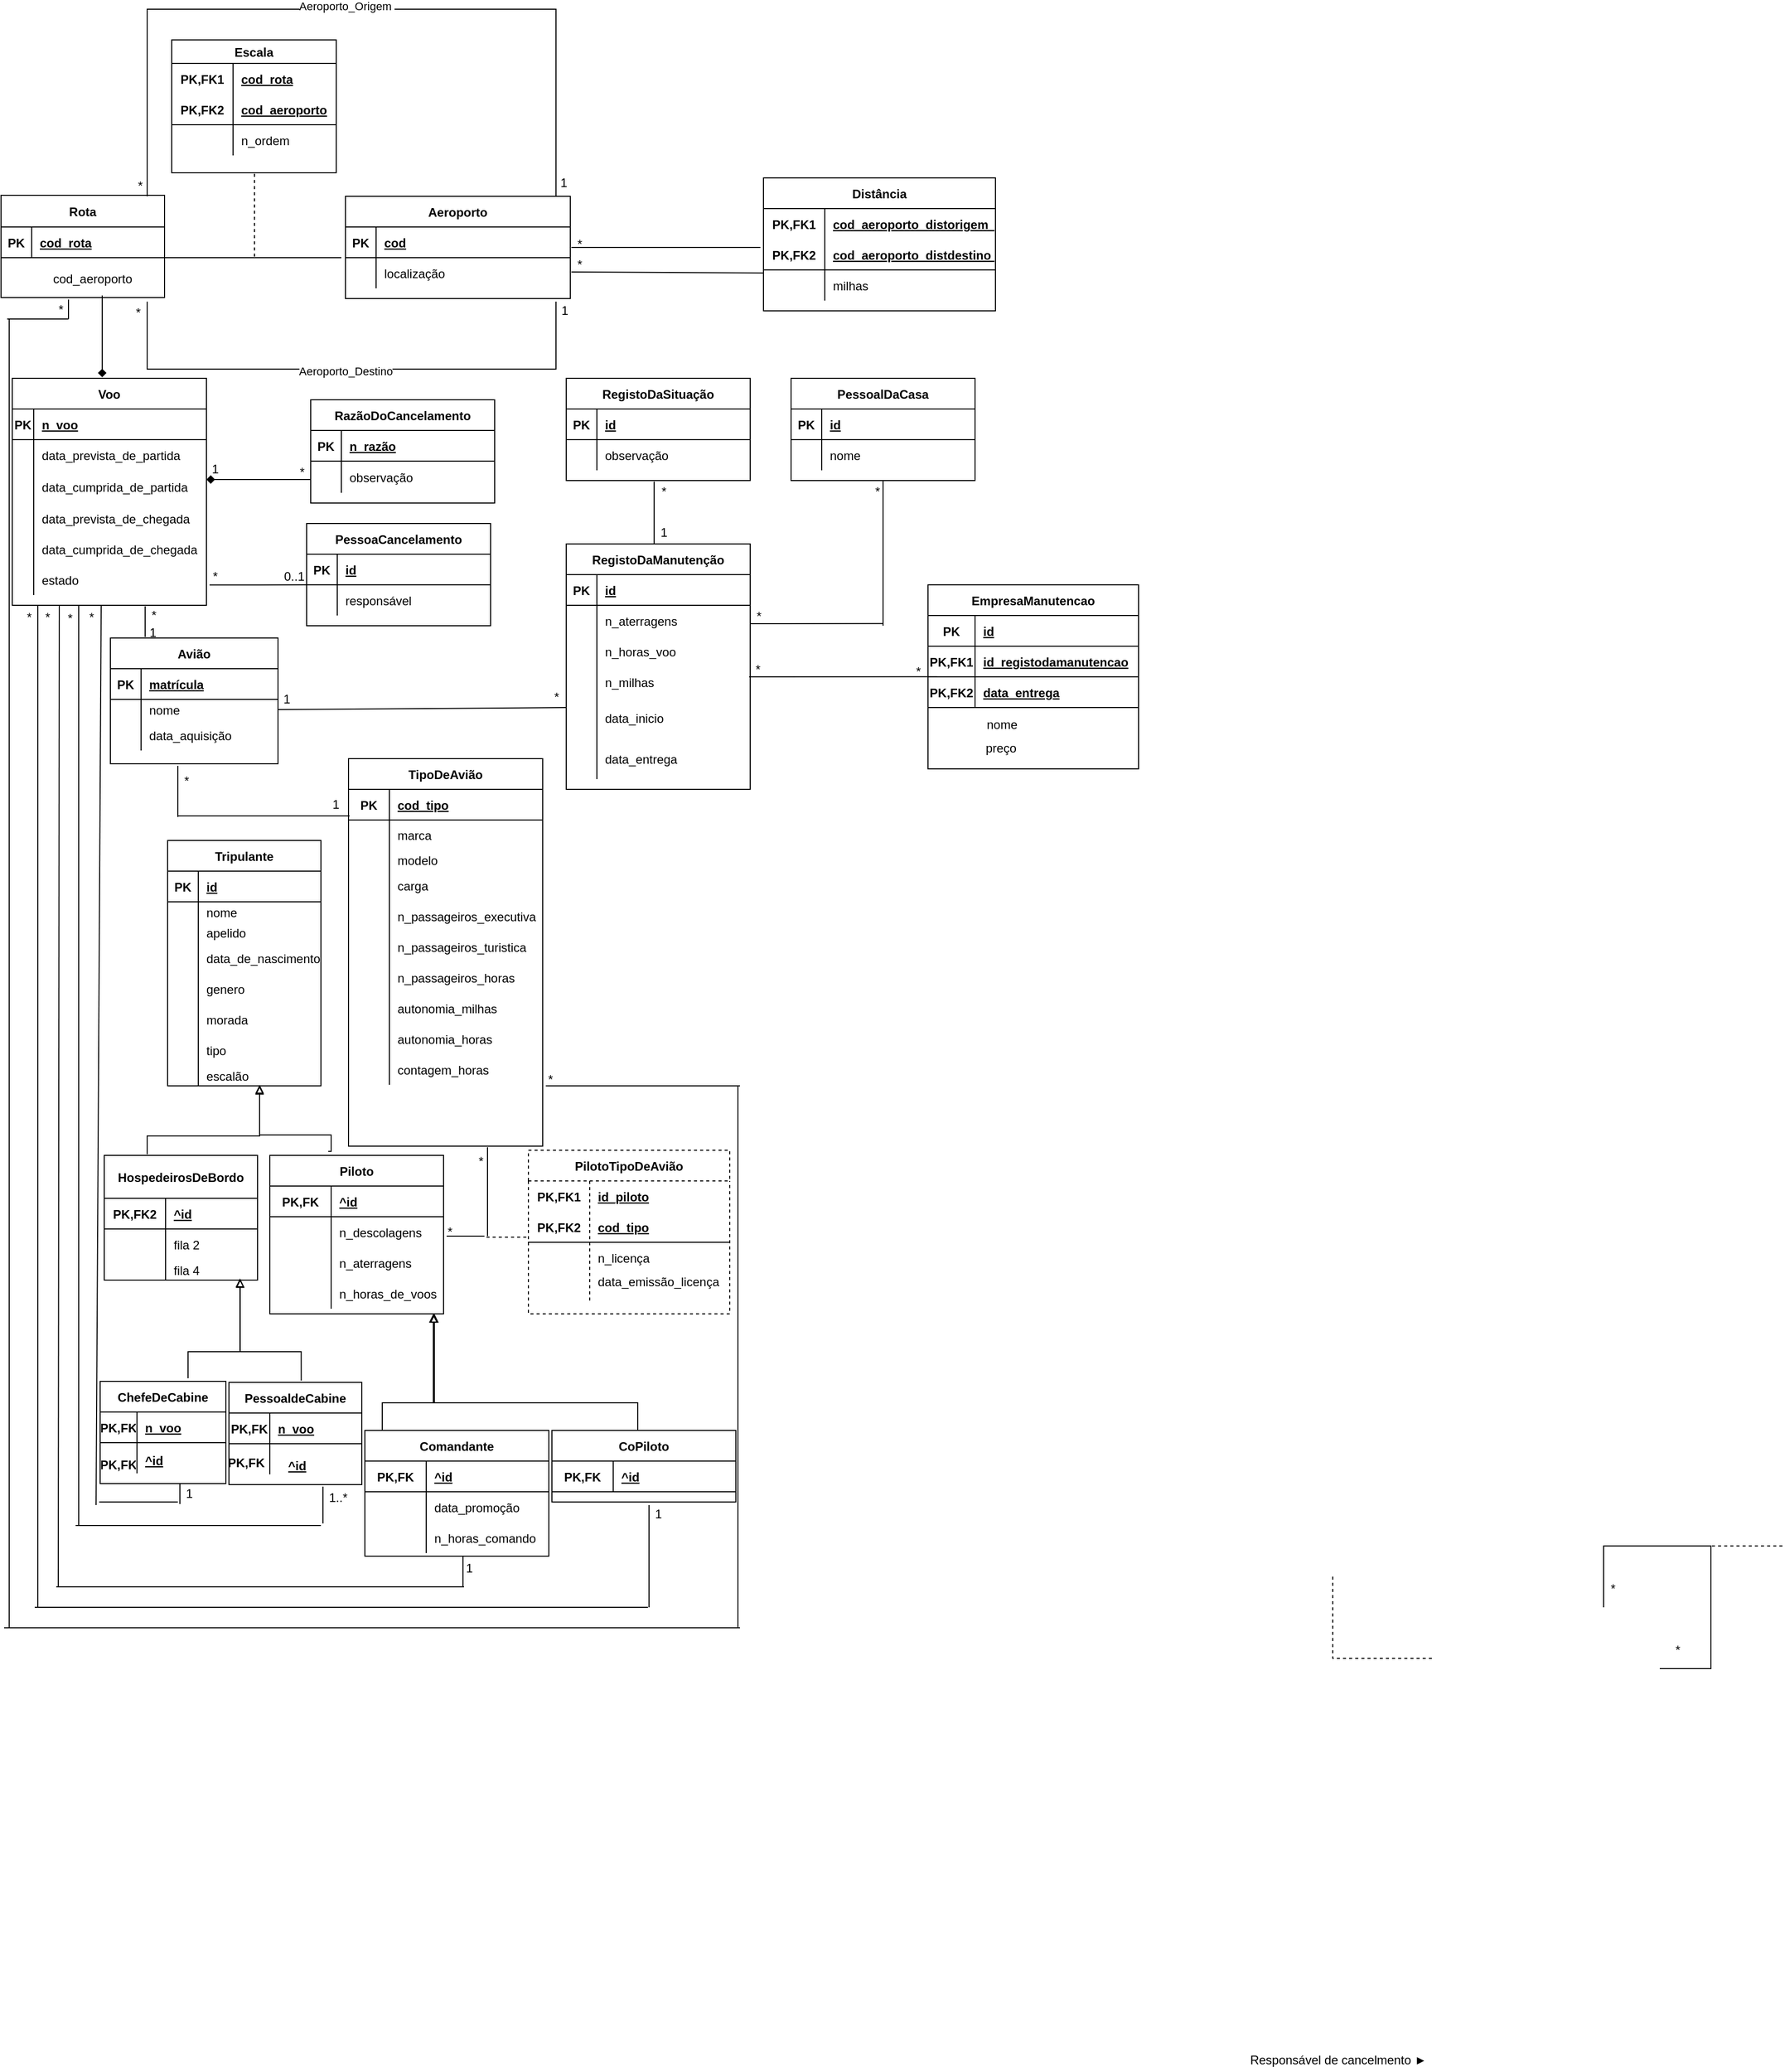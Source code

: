 <mxfile version="14.1.8" type="device"><diagram id="7WnZz2mwYW-AWVpwUw9L" name="Página-1"><mxGraphModel dx="782" dy="2151" grid="1" gridSize="10" guides="1" tooltips="1" connect="1" arrows="1" fold="1" page="1" pageScale="1" pageWidth="2336" pageHeight="1654" math="0" shadow="0"><root><mxCell id="0"/><mxCell id="1" parent="0"/><mxCell id="uZBayGFa3SvX2x_D13s2-9" value="Tripulante" style="shape=table;startSize=30;container=1;collapsible=1;childLayout=tableLayout;fixedRows=1;rowLines=0;fontStyle=1;align=center;resizeLast=1;" parent="1" vertex="1"><mxGeometry x="170" y="310" width="150" height="240" as="geometry"/></mxCell><mxCell id="uZBayGFa3SvX2x_D13s2-10" value="" style="shape=partialRectangle;collapsible=0;dropTarget=0;pointerEvents=0;fillColor=none;top=0;left=0;bottom=1;right=0;points=[[0,0.5],[1,0.5]];portConstraint=eastwest;" parent="uZBayGFa3SvX2x_D13s2-9" vertex="1"><mxGeometry y="30" width="150" height="30" as="geometry"/></mxCell><mxCell id="uZBayGFa3SvX2x_D13s2-11" value="PK" style="shape=partialRectangle;connectable=0;fillColor=none;top=0;left=0;bottom=0;right=0;fontStyle=1;overflow=hidden;" parent="uZBayGFa3SvX2x_D13s2-10" vertex="1"><mxGeometry width="30" height="30" as="geometry"/></mxCell><mxCell id="uZBayGFa3SvX2x_D13s2-12" value="id" style="shape=partialRectangle;connectable=0;fillColor=none;top=0;left=0;bottom=0;right=0;align=left;spacingLeft=6;fontStyle=5;overflow=hidden;" parent="uZBayGFa3SvX2x_D13s2-10" vertex="1"><mxGeometry x="30" width="120" height="30" as="geometry"/></mxCell><mxCell id="uZBayGFa3SvX2x_D13s2-13" value="" style="shape=partialRectangle;collapsible=0;dropTarget=0;pointerEvents=0;fillColor=none;top=0;left=0;bottom=0;right=0;points=[[0,0.5],[1,0.5]];portConstraint=eastwest;" parent="uZBayGFa3SvX2x_D13s2-9" vertex="1"><mxGeometry y="60" width="150" height="20" as="geometry"/></mxCell><mxCell id="uZBayGFa3SvX2x_D13s2-14" value="" style="shape=partialRectangle;connectable=0;fillColor=none;top=0;left=0;bottom=0;right=0;editable=1;overflow=hidden;" parent="uZBayGFa3SvX2x_D13s2-13" vertex="1"><mxGeometry width="30" height="20" as="geometry"/></mxCell><mxCell id="uZBayGFa3SvX2x_D13s2-15" value="nome" style="shape=partialRectangle;connectable=0;fillColor=none;top=0;left=0;bottom=0;right=0;align=left;spacingLeft=6;overflow=hidden;" parent="uZBayGFa3SvX2x_D13s2-13" vertex="1"><mxGeometry x="30" width="120" height="20" as="geometry"/></mxCell><mxCell id="uZBayGFa3SvX2x_D13s2-25" value="" style="shape=partialRectangle;collapsible=0;dropTarget=0;pointerEvents=0;fillColor=none;top=0;left=0;bottom=0;right=0;points=[[0,0.5],[1,0.5]];portConstraint=eastwest;" parent="uZBayGFa3SvX2x_D13s2-9" vertex="1"><mxGeometry y="80" width="150" height="20" as="geometry"/></mxCell><mxCell id="uZBayGFa3SvX2x_D13s2-26" value="" style="shape=partialRectangle;connectable=0;fillColor=none;top=0;left=0;bottom=0;right=0;editable=1;overflow=hidden;" parent="uZBayGFa3SvX2x_D13s2-25" vertex="1"><mxGeometry width="30" height="20" as="geometry"/></mxCell><mxCell id="uZBayGFa3SvX2x_D13s2-27" value="apelido" style="shape=partialRectangle;connectable=0;fillColor=none;top=0;left=0;bottom=0;right=0;align=left;spacingLeft=6;overflow=hidden;" parent="uZBayGFa3SvX2x_D13s2-25" vertex="1"><mxGeometry x="30" width="120" height="20" as="geometry"/></mxCell><mxCell id="uZBayGFa3SvX2x_D13s2-28" value="" style="shape=partialRectangle;collapsible=0;dropTarget=0;pointerEvents=0;fillColor=none;top=0;left=0;bottom=0;right=0;points=[[0,0.5],[1,0.5]];portConstraint=eastwest;" parent="uZBayGFa3SvX2x_D13s2-9" vertex="1"><mxGeometry y="100" width="150" height="30" as="geometry"/></mxCell><mxCell id="uZBayGFa3SvX2x_D13s2-29" value="" style="shape=partialRectangle;connectable=0;fillColor=none;top=0;left=0;bottom=0;right=0;editable=1;overflow=hidden;" parent="uZBayGFa3SvX2x_D13s2-28" vertex="1"><mxGeometry width="30" height="30" as="geometry"/></mxCell><mxCell id="uZBayGFa3SvX2x_D13s2-30" value="data_de_nascimento" style="shape=partialRectangle;connectable=0;fillColor=none;top=0;left=0;bottom=0;right=0;align=left;spacingLeft=6;overflow=hidden;" parent="uZBayGFa3SvX2x_D13s2-28" vertex="1"><mxGeometry x="30" width="120" height="30" as="geometry"/></mxCell><mxCell id="uZBayGFa3SvX2x_D13s2-31" value="" style="shape=partialRectangle;collapsible=0;dropTarget=0;pointerEvents=0;fillColor=none;top=0;left=0;bottom=0;right=0;points=[[0,0.5],[1,0.5]];portConstraint=eastwest;" parent="uZBayGFa3SvX2x_D13s2-9" vertex="1"><mxGeometry y="130" width="150" height="30" as="geometry"/></mxCell><mxCell id="uZBayGFa3SvX2x_D13s2-32" value="" style="shape=partialRectangle;connectable=0;fillColor=none;top=0;left=0;bottom=0;right=0;editable=1;overflow=hidden;" parent="uZBayGFa3SvX2x_D13s2-31" vertex="1"><mxGeometry width="30" height="30" as="geometry"/></mxCell><mxCell id="uZBayGFa3SvX2x_D13s2-33" value="genero" style="shape=partialRectangle;connectable=0;fillColor=none;top=0;left=0;bottom=0;right=0;align=left;spacingLeft=6;overflow=hidden;" parent="uZBayGFa3SvX2x_D13s2-31" vertex="1"><mxGeometry x="30" width="120" height="30" as="geometry"/></mxCell><mxCell id="uZBayGFa3SvX2x_D13s2-16" value="" style="shape=partialRectangle;collapsible=0;dropTarget=0;pointerEvents=0;fillColor=none;top=0;left=0;bottom=0;right=0;points=[[0,0.5],[1,0.5]];portConstraint=eastwest;" parent="uZBayGFa3SvX2x_D13s2-9" vertex="1"><mxGeometry y="160" width="150" height="30" as="geometry"/></mxCell><mxCell id="uZBayGFa3SvX2x_D13s2-17" value="" style="shape=partialRectangle;connectable=0;fillColor=none;top=0;left=0;bottom=0;right=0;editable=1;overflow=hidden;" parent="uZBayGFa3SvX2x_D13s2-16" vertex="1"><mxGeometry width="30" height="30" as="geometry"/></mxCell><mxCell id="uZBayGFa3SvX2x_D13s2-18" value="morada" style="shape=partialRectangle;connectable=0;fillColor=none;top=0;left=0;bottom=0;right=0;align=left;spacingLeft=6;overflow=hidden;" parent="uZBayGFa3SvX2x_D13s2-16" vertex="1"><mxGeometry x="30" width="120" height="30" as="geometry"/></mxCell><mxCell id="uZBayGFa3SvX2x_D13s2-19" value="" style="shape=partialRectangle;collapsible=0;dropTarget=0;pointerEvents=0;fillColor=none;top=0;left=0;bottom=0;right=0;points=[[0,0.5],[1,0.5]];portConstraint=eastwest;" parent="uZBayGFa3SvX2x_D13s2-9" vertex="1"><mxGeometry y="190" width="150" height="30" as="geometry"/></mxCell><mxCell id="uZBayGFa3SvX2x_D13s2-20" value="" style="shape=partialRectangle;connectable=0;fillColor=none;top=0;left=0;bottom=0;right=0;editable=1;overflow=hidden;" parent="uZBayGFa3SvX2x_D13s2-19" vertex="1"><mxGeometry width="30" height="30" as="geometry"/></mxCell><mxCell id="uZBayGFa3SvX2x_D13s2-21" value="tipo" style="shape=partialRectangle;connectable=0;fillColor=none;top=0;left=0;bottom=0;right=0;align=left;spacingLeft=6;overflow=hidden;" parent="uZBayGFa3SvX2x_D13s2-19" vertex="1"><mxGeometry x="30" width="120" height="30" as="geometry"/></mxCell><mxCell id="87X7EeP_nZtetch7zc7v-1" value="" style="shape=partialRectangle;collapsible=0;dropTarget=0;pointerEvents=0;fillColor=none;top=0;left=0;bottom=0;right=0;points=[[0,0.5],[1,0.5]];portConstraint=eastwest;" vertex="1" parent="uZBayGFa3SvX2x_D13s2-9"><mxGeometry y="220" width="150" height="20" as="geometry"/></mxCell><mxCell id="87X7EeP_nZtetch7zc7v-2" value="" style="shape=partialRectangle;connectable=0;fillColor=none;top=0;left=0;bottom=0;right=0;editable=1;overflow=hidden;" vertex="1" parent="87X7EeP_nZtetch7zc7v-1"><mxGeometry width="30" height="20" as="geometry"/></mxCell><mxCell id="87X7EeP_nZtetch7zc7v-3" value="escalão" style="shape=partialRectangle;connectable=0;fillColor=none;top=0;left=0;bottom=0;right=0;align=left;spacingLeft=6;overflow=hidden;" vertex="1" parent="87X7EeP_nZtetch7zc7v-1"><mxGeometry x="30" width="120" height="20" as="geometry"/></mxCell><mxCell id="uZBayGFa3SvX2x_D13s2-47" style="edgeStyle=orthogonalEdgeStyle;rounded=0;orthogonalLoop=1;jettySize=auto;html=1;endArrow=block;endFill=0;" parent="1" edge="1"><mxGeometry relative="1" as="geometry"><mxPoint x="150" y="617" as="sourcePoint"/><mxPoint x="260" y="549" as="targetPoint"/><Array as="points"><mxPoint x="150" y="599"/><mxPoint x="260" y="599"/></Array></mxGeometry></mxCell><mxCell id="uZBayGFa3SvX2x_D13s2-34" value="HospedeirosDeBordo" style="shape=table;startSize=42;container=1;collapsible=1;childLayout=tableLayout;fixedRows=1;rowLines=0;fontStyle=1;align=center;resizeLast=1;" parent="1" vertex="1"><mxGeometry x="108" y="618" width="150" height="122" as="geometry"/></mxCell><mxCell id="uZBayGFa3SvX2x_D13s2-38" value="" style="shape=partialRectangle;collapsible=0;dropTarget=0;pointerEvents=0;fillColor=none;top=0;left=0;bottom=1;right=0;points=[[0,0.5],[1,0.5]];portConstraint=eastwest;" parent="uZBayGFa3SvX2x_D13s2-34" vertex="1"><mxGeometry y="42" width="150" height="30" as="geometry"/></mxCell><mxCell id="uZBayGFa3SvX2x_D13s2-39" value="PK,FK2" style="shape=partialRectangle;connectable=0;fillColor=none;top=0;left=0;bottom=0;right=0;fontStyle=1;overflow=hidden;" parent="uZBayGFa3SvX2x_D13s2-38" vertex="1"><mxGeometry width="60" height="30" as="geometry"/></mxCell><mxCell id="uZBayGFa3SvX2x_D13s2-40" value="^id" style="shape=partialRectangle;connectable=0;fillColor=none;top=0;left=0;bottom=0;right=0;align=left;spacingLeft=6;fontStyle=5;overflow=hidden;" parent="uZBayGFa3SvX2x_D13s2-38" vertex="1"><mxGeometry x="60" width="90" height="30" as="geometry"/></mxCell><mxCell id="uZBayGFa3SvX2x_D13s2-41" value="" style="shape=partialRectangle;collapsible=0;dropTarget=0;pointerEvents=0;fillColor=none;top=0;left=0;bottom=0;right=0;points=[[0,0.5],[1,0.5]];portConstraint=eastwest;" parent="uZBayGFa3SvX2x_D13s2-34" vertex="1"><mxGeometry y="72" width="150" height="30" as="geometry"/></mxCell><mxCell id="uZBayGFa3SvX2x_D13s2-42" value="" style="shape=partialRectangle;connectable=0;fillColor=none;top=0;left=0;bottom=0;right=0;editable=1;overflow=hidden;" parent="uZBayGFa3SvX2x_D13s2-41" vertex="1"><mxGeometry width="60" height="30" as="geometry"/></mxCell><mxCell id="uZBayGFa3SvX2x_D13s2-43" value="fila 2" style="shape=partialRectangle;connectable=0;fillColor=none;top=0;left=0;bottom=0;right=0;align=left;spacingLeft=6;overflow=hidden;" parent="uZBayGFa3SvX2x_D13s2-41" vertex="1"><mxGeometry x="60" width="90" height="30" as="geometry"/></mxCell><mxCell id="FnVgAMPGrWsP-shJJyGK-130" value="" style="shape=partialRectangle;collapsible=0;dropTarget=0;pointerEvents=0;fillColor=none;top=0;left=0;bottom=0;right=0;points=[[0,0.5],[1,0.5]];portConstraint=eastwest;" parent="uZBayGFa3SvX2x_D13s2-34" vertex="1"><mxGeometry y="102" width="150" height="20" as="geometry"/></mxCell><mxCell id="FnVgAMPGrWsP-shJJyGK-131" value="" style="shape=partialRectangle;connectable=0;fillColor=none;top=0;left=0;bottom=0;right=0;editable=1;overflow=hidden;" parent="FnVgAMPGrWsP-shJJyGK-130" vertex="1"><mxGeometry width="60" height="20" as="geometry"/></mxCell><mxCell id="FnVgAMPGrWsP-shJJyGK-132" value="fila 4" style="shape=partialRectangle;connectable=0;fillColor=none;top=0;left=0;bottom=0;right=0;align=left;spacingLeft=6;overflow=hidden;" parent="FnVgAMPGrWsP-shJJyGK-130" vertex="1"><mxGeometry x="60" width="90" height="20" as="geometry"/></mxCell><mxCell id="uZBayGFa3SvX2x_D13s2-58" style="edgeStyle=orthogonalEdgeStyle;rounded=0;orthogonalLoop=1;jettySize=auto;html=1;endArrow=block;endFill=0;exitX=0.336;exitY=-0.025;exitDx=0;exitDy=0;exitPerimeter=0;" parent="1" edge="1"><mxGeometry relative="1" as="geometry"><Array as="points"><mxPoint x="330" y="614"/><mxPoint x="330" y="598"/><mxPoint x="260" y="598"/></Array><mxPoint x="327.12" y="614.125" as="sourcePoint"/><mxPoint x="260" y="550" as="targetPoint"/></mxGeometry></mxCell><mxCell id="uZBayGFa3SvX2x_D13s2-48" value="Piloto" style="shape=table;startSize=30;container=1;collapsible=1;childLayout=tableLayout;fixedRows=1;rowLines=0;fontStyle=1;align=center;resizeLast=1;" parent="1" vertex="1"><mxGeometry x="270" y="618" width="170" height="155" as="geometry"/></mxCell><mxCell id="uZBayGFa3SvX2x_D13s2-49" value="" style="shape=partialRectangle;collapsible=0;dropTarget=0;pointerEvents=0;fillColor=none;top=0;left=0;bottom=1;right=0;points=[[0,0.5],[1,0.5]];portConstraint=eastwest;" parent="uZBayGFa3SvX2x_D13s2-48" vertex="1"><mxGeometry y="30" width="170" height="30" as="geometry"/></mxCell><mxCell id="uZBayGFa3SvX2x_D13s2-50" value="PK,FK" style="shape=partialRectangle;connectable=0;fillColor=none;top=0;left=0;bottom=0;right=0;fontStyle=1;overflow=hidden;" parent="uZBayGFa3SvX2x_D13s2-49" vertex="1"><mxGeometry width="60" height="30" as="geometry"/></mxCell><mxCell id="uZBayGFa3SvX2x_D13s2-51" value="^id" style="shape=partialRectangle;connectable=0;fillColor=none;top=0;left=0;bottom=0;right=0;align=left;spacingLeft=6;fontStyle=5;overflow=hidden;" parent="uZBayGFa3SvX2x_D13s2-49" vertex="1"><mxGeometry x="60" width="110" height="30" as="geometry"/></mxCell><mxCell id="uZBayGFa3SvX2x_D13s2-52" value="" style="shape=partialRectangle;collapsible=0;dropTarget=0;pointerEvents=0;fillColor=none;top=0;left=0;bottom=0;right=0;points=[[0,0.5],[1,0.5]];portConstraint=eastwest;" parent="uZBayGFa3SvX2x_D13s2-48" vertex="1"><mxGeometry y="60" width="170" height="30" as="geometry"/></mxCell><mxCell id="uZBayGFa3SvX2x_D13s2-53" value="" style="shape=partialRectangle;connectable=0;fillColor=none;top=0;left=0;bottom=0;right=0;editable=1;overflow=hidden;" parent="uZBayGFa3SvX2x_D13s2-52" vertex="1"><mxGeometry width="60" height="30" as="geometry"/></mxCell><mxCell id="uZBayGFa3SvX2x_D13s2-54" value="n_descolagens" style="shape=partialRectangle;connectable=0;fillColor=none;top=0;left=0;bottom=0;right=0;align=left;spacingLeft=6;overflow=hidden;" parent="uZBayGFa3SvX2x_D13s2-52" vertex="1"><mxGeometry x="60" width="110" height="30" as="geometry"/></mxCell><mxCell id="uZBayGFa3SvX2x_D13s2-55" value="" style="shape=partialRectangle;collapsible=0;dropTarget=0;pointerEvents=0;fillColor=none;top=0;left=0;bottom=0;right=0;points=[[0,0.5],[1,0.5]];portConstraint=eastwest;" parent="uZBayGFa3SvX2x_D13s2-48" vertex="1"><mxGeometry y="90" width="170" height="30" as="geometry"/></mxCell><mxCell id="uZBayGFa3SvX2x_D13s2-56" value="" style="shape=partialRectangle;connectable=0;fillColor=none;top=0;left=0;bottom=0;right=0;editable=1;overflow=hidden;" parent="uZBayGFa3SvX2x_D13s2-55" vertex="1"><mxGeometry width="60" height="30" as="geometry"/></mxCell><mxCell id="uZBayGFa3SvX2x_D13s2-57" value="n_aterragens" style="shape=partialRectangle;connectable=0;fillColor=none;top=0;left=0;bottom=0;right=0;align=left;spacingLeft=6;overflow=hidden;" parent="uZBayGFa3SvX2x_D13s2-55" vertex="1"><mxGeometry x="60" width="110" height="30" as="geometry"/></mxCell><mxCell id="uZBayGFa3SvX2x_D13s2-59" value="" style="shape=partialRectangle;collapsible=0;dropTarget=0;pointerEvents=0;fillColor=none;top=0;left=0;bottom=0;right=0;points=[[0,0.5],[1,0.5]];portConstraint=eastwest;" parent="uZBayGFa3SvX2x_D13s2-48" vertex="1"><mxGeometry y="120" width="170" height="30" as="geometry"/></mxCell><mxCell id="uZBayGFa3SvX2x_D13s2-60" value="" style="shape=partialRectangle;connectable=0;fillColor=none;top=0;left=0;bottom=0;right=0;editable=1;overflow=hidden;" parent="uZBayGFa3SvX2x_D13s2-59" vertex="1"><mxGeometry width="60" height="30" as="geometry"/></mxCell><mxCell id="uZBayGFa3SvX2x_D13s2-61" value="n_horas_de_voos" style="shape=partialRectangle;connectable=0;fillColor=none;top=0;left=0;bottom=0;right=0;align=left;spacingLeft=6;overflow=hidden;" parent="uZBayGFa3SvX2x_D13s2-59" vertex="1"><mxGeometry x="60" width="110" height="30" as="geometry"/></mxCell><mxCell id="uZBayGFa3SvX2x_D13s2-89" style="edgeStyle=orthogonalEdgeStyle;rounded=0;orthogonalLoop=1;jettySize=auto;html=1;endArrow=block;endFill=0;exitX=0.5;exitY=0;exitDx=0;exitDy=0;" parent="1" source="uZBayGFa3SvX2x_D13s2-62" target="uZBayGFa3SvX2x_D13s2-48" edge="1"><mxGeometry relative="1" as="geometry"><mxPoint x="630" y="880" as="sourcePoint"/><Array as="points"><mxPoint x="630" y="887"/><mxPoint x="630" y="860"/><mxPoint x="430" y="860"/></Array></mxGeometry></mxCell><mxCell id="uZBayGFa3SvX2x_D13s2-62" value="CoPiloto" style="shape=table;startSize=30;container=1;collapsible=1;childLayout=tableLayout;fixedRows=1;rowLines=0;fontStyle=1;align=center;resizeLast=1;" parent="1" vertex="1"><mxGeometry x="546" y="887" width="180" height="70" as="geometry"/></mxCell><mxCell id="uZBayGFa3SvX2x_D13s2-63" value="" style="shape=partialRectangle;collapsible=0;dropTarget=0;pointerEvents=0;fillColor=none;top=0;left=0;bottom=1;right=0;points=[[0,0.5],[1,0.5]];portConstraint=eastwest;" parent="uZBayGFa3SvX2x_D13s2-62" vertex="1"><mxGeometry y="30" width="180" height="30" as="geometry"/></mxCell><mxCell id="uZBayGFa3SvX2x_D13s2-64" value="PK,FK" style="shape=partialRectangle;connectable=0;fillColor=none;top=0;left=0;bottom=0;right=0;fontStyle=1;overflow=hidden;" parent="uZBayGFa3SvX2x_D13s2-63" vertex="1"><mxGeometry width="60" height="30" as="geometry"/></mxCell><mxCell id="uZBayGFa3SvX2x_D13s2-65" value="^id" style="shape=partialRectangle;connectable=0;fillColor=none;top=0;left=0;bottom=0;right=0;align=left;spacingLeft=6;fontStyle=5;overflow=hidden;" parent="uZBayGFa3SvX2x_D13s2-63" vertex="1"><mxGeometry x="60" width="120" height="30" as="geometry"/></mxCell><mxCell id="uZBayGFa3SvX2x_D13s2-88" style="edgeStyle=orthogonalEdgeStyle;rounded=0;orthogonalLoop=1;jettySize=auto;html=1;endArrow=block;endFill=0;" parent="1" edge="1"><mxGeometry relative="1" as="geometry"><mxPoint x="380" y="897" as="sourcePoint"/><mxPoint x="431" y="773" as="targetPoint"/><Array as="points"><mxPoint x="380" y="860"/><mxPoint x="431" y="860"/></Array></mxGeometry></mxCell><mxCell id="uZBayGFa3SvX2x_D13s2-75" value="Comandante" style="shape=table;startSize=30;container=1;collapsible=1;childLayout=tableLayout;fixedRows=1;rowLines=0;fontStyle=1;align=center;resizeLast=1;" parent="1" vertex="1"><mxGeometry x="363" y="887" width="180" height="123" as="geometry"/></mxCell><mxCell id="uZBayGFa3SvX2x_D13s2-76" value="" style="shape=partialRectangle;collapsible=0;dropTarget=0;pointerEvents=0;fillColor=none;top=0;left=0;bottom=1;right=0;points=[[0,0.5],[1,0.5]];portConstraint=eastwest;" parent="uZBayGFa3SvX2x_D13s2-75" vertex="1"><mxGeometry y="30" width="180" height="30" as="geometry"/></mxCell><mxCell id="uZBayGFa3SvX2x_D13s2-77" value="PK,FK" style="shape=partialRectangle;connectable=0;fillColor=none;top=0;left=0;bottom=0;right=0;fontStyle=1;overflow=hidden;" parent="uZBayGFa3SvX2x_D13s2-76" vertex="1"><mxGeometry width="60" height="30" as="geometry"/></mxCell><mxCell id="uZBayGFa3SvX2x_D13s2-78" value="^id" style="shape=partialRectangle;connectable=0;fillColor=none;top=0;left=0;bottom=0;right=0;align=left;spacingLeft=6;fontStyle=5;overflow=hidden;" parent="uZBayGFa3SvX2x_D13s2-76" vertex="1"><mxGeometry x="60" width="120" height="30" as="geometry"/></mxCell><mxCell id="uZBayGFa3SvX2x_D13s2-79" value="" style="shape=partialRectangle;collapsible=0;dropTarget=0;pointerEvents=0;fillColor=none;top=0;left=0;bottom=0;right=0;points=[[0,0.5],[1,0.5]];portConstraint=eastwest;" parent="uZBayGFa3SvX2x_D13s2-75" vertex="1"><mxGeometry y="60" width="180" height="30" as="geometry"/></mxCell><mxCell id="uZBayGFa3SvX2x_D13s2-80" value="" style="shape=partialRectangle;connectable=0;fillColor=none;top=0;left=0;bottom=0;right=0;editable=1;overflow=hidden;" parent="uZBayGFa3SvX2x_D13s2-79" vertex="1"><mxGeometry width="60" height="30" as="geometry"/></mxCell><mxCell id="uZBayGFa3SvX2x_D13s2-81" value="data_promoção" style="shape=partialRectangle;connectable=0;fillColor=none;top=0;left=0;bottom=0;right=0;align=left;spacingLeft=6;overflow=hidden;" parent="uZBayGFa3SvX2x_D13s2-79" vertex="1"><mxGeometry x="60" width="120" height="30" as="geometry"/></mxCell><mxCell id="uZBayGFa3SvX2x_D13s2-82" value="" style="shape=partialRectangle;collapsible=0;dropTarget=0;pointerEvents=0;fillColor=none;top=0;left=0;bottom=0;right=0;points=[[0,0.5],[1,0.5]];portConstraint=eastwest;" parent="uZBayGFa3SvX2x_D13s2-75" vertex="1"><mxGeometry y="90" width="180" height="30" as="geometry"/></mxCell><mxCell id="uZBayGFa3SvX2x_D13s2-83" value="" style="shape=partialRectangle;connectable=0;fillColor=none;top=0;left=0;bottom=0;right=0;editable=1;overflow=hidden;" parent="uZBayGFa3SvX2x_D13s2-82" vertex="1"><mxGeometry width="60" height="30" as="geometry"/></mxCell><mxCell id="uZBayGFa3SvX2x_D13s2-84" value="n_horas_comando" style="shape=partialRectangle;connectable=0;fillColor=none;top=0;left=0;bottom=0;right=0;align=left;spacingLeft=6;overflow=hidden;" parent="uZBayGFa3SvX2x_D13s2-82" vertex="1"><mxGeometry x="60" width="120" height="30" as="geometry"/></mxCell><mxCell id="uZBayGFa3SvX2x_D13s2-103" value="TipoDeAvião" style="shape=table;startSize=30;container=1;collapsible=1;childLayout=tableLayout;fixedRows=1;rowLines=0;fontStyle=1;align=center;resizeLast=1;" parent="1" vertex="1"><mxGeometry x="347" y="230" width="190" height="379" as="geometry"/></mxCell><mxCell id="uZBayGFa3SvX2x_D13s2-104" value="" style="shape=partialRectangle;collapsible=0;dropTarget=0;pointerEvents=0;fillColor=none;top=0;left=0;bottom=1;right=0;points=[[0,0.5],[1,0.5]];portConstraint=eastwest;" parent="uZBayGFa3SvX2x_D13s2-103" vertex="1"><mxGeometry y="30" width="190" height="30" as="geometry"/></mxCell><mxCell id="uZBayGFa3SvX2x_D13s2-105" value="PK" style="shape=partialRectangle;connectable=0;fillColor=none;top=0;left=0;bottom=0;right=0;fontStyle=1;overflow=hidden;" parent="uZBayGFa3SvX2x_D13s2-104" vertex="1"><mxGeometry width="40" height="30" as="geometry"/></mxCell><mxCell id="uZBayGFa3SvX2x_D13s2-106" value="cod_tipo" style="shape=partialRectangle;connectable=0;fillColor=none;top=0;left=0;bottom=0;right=0;align=left;spacingLeft=6;fontStyle=5;overflow=hidden;" parent="uZBayGFa3SvX2x_D13s2-104" vertex="1"><mxGeometry x="40" width="150" height="30" as="geometry"/></mxCell><mxCell id="uZBayGFa3SvX2x_D13s2-107" value="" style="shape=partialRectangle;collapsible=0;dropTarget=0;pointerEvents=0;fillColor=none;top=0;left=0;bottom=0;right=0;points=[[0,0.5],[1,0.5]];portConstraint=eastwest;" parent="uZBayGFa3SvX2x_D13s2-103" vertex="1"><mxGeometry y="60" width="190" height="29" as="geometry"/></mxCell><mxCell id="uZBayGFa3SvX2x_D13s2-108" value="" style="shape=partialRectangle;connectable=0;fillColor=none;top=0;left=0;bottom=0;right=0;editable=1;overflow=hidden;" parent="uZBayGFa3SvX2x_D13s2-107" vertex="1"><mxGeometry width="40" height="29" as="geometry"/></mxCell><mxCell id="uZBayGFa3SvX2x_D13s2-109" value="marca" style="shape=partialRectangle;connectable=0;fillColor=none;top=0;left=0;bottom=0;right=0;align=left;spacingLeft=6;overflow=hidden;" parent="uZBayGFa3SvX2x_D13s2-107" vertex="1"><mxGeometry x="40" width="150" height="29" as="geometry"/></mxCell><mxCell id="uZBayGFa3SvX2x_D13s2-110" value="" style="shape=partialRectangle;collapsible=0;dropTarget=0;pointerEvents=0;fillColor=none;top=0;left=0;bottom=0;right=0;points=[[0,0.5],[1,0.5]];portConstraint=eastwest;" parent="uZBayGFa3SvX2x_D13s2-103" vertex="1"><mxGeometry y="89" width="190" height="20" as="geometry"/></mxCell><mxCell id="uZBayGFa3SvX2x_D13s2-111" value="" style="shape=partialRectangle;connectable=0;fillColor=none;top=0;left=0;bottom=0;right=0;editable=1;overflow=hidden;" parent="uZBayGFa3SvX2x_D13s2-110" vertex="1"><mxGeometry width="40" height="20" as="geometry"/></mxCell><mxCell id="uZBayGFa3SvX2x_D13s2-112" value="modelo" style="shape=partialRectangle;connectable=0;fillColor=none;top=0;left=0;bottom=0;right=0;align=left;spacingLeft=6;overflow=hidden;" parent="uZBayGFa3SvX2x_D13s2-110" vertex="1"><mxGeometry x="40" width="150" height="20" as="geometry"/></mxCell><mxCell id="uZBayGFa3SvX2x_D13s2-118" value="" style="shape=partialRectangle;collapsible=0;dropTarget=0;pointerEvents=0;fillColor=none;top=0;left=0;bottom=0;right=0;points=[[0,0.5],[1,0.5]];portConstraint=eastwest;" parent="uZBayGFa3SvX2x_D13s2-103" vertex="1"><mxGeometry y="109" width="190" height="30" as="geometry"/></mxCell><mxCell id="uZBayGFa3SvX2x_D13s2-119" value="" style="shape=partialRectangle;connectable=0;fillColor=none;top=0;left=0;bottom=0;right=0;editable=1;overflow=hidden;" parent="uZBayGFa3SvX2x_D13s2-118" vertex="1"><mxGeometry width="40" height="30" as="geometry"/></mxCell><mxCell id="uZBayGFa3SvX2x_D13s2-120" value="carga" style="shape=partialRectangle;connectable=0;fillColor=none;top=0;left=0;bottom=0;right=0;align=left;spacingLeft=6;overflow=hidden;" parent="uZBayGFa3SvX2x_D13s2-118" vertex="1"><mxGeometry x="40" width="150" height="30" as="geometry"/></mxCell><mxCell id="uZBayGFa3SvX2x_D13s2-121" value="" style="shape=partialRectangle;collapsible=0;dropTarget=0;pointerEvents=0;fillColor=none;top=0;left=0;bottom=0;right=0;points=[[0,0.5],[1,0.5]];portConstraint=eastwest;" parent="uZBayGFa3SvX2x_D13s2-103" vertex="1"><mxGeometry y="139" width="190" height="30" as="geometry"/></mxCell><mxCell id="uZBayGFa3SvX2x_D13s2-122" value="" style="shape=partialRectangle;connectable=0;fillColor=none;top=0;left=0;bottom=0;right=0;editable=1;overflow=hidden;" parent="uZBayGFa3SvX2x_D13s2-121" vertex="1"><mxGeometry width="40" height="30" as="geometry"/></mxCell><mxCell id="uZBayGFa3SvX2x_D13s2-123" value="n_passageiros_executiva" style="shape=partialRectangle;connectable=0;fillColor=none;top=0;left=0;bottom=0;right=0;align=left;spacingLeft=6;overflow=hidden;" parent="uZBayGFa3SvX2x_D13s2-121" vertex="1"><mxGeometry x="40" width="150" height="30" as="geometry"/></mxCell><mxCell id="uZBayGFa3SvX2x_D13s2-124" value="" style="shape=partialRectangle;collapsible=0;dropTarget=0;pointerEvents=0;fillColor=none;top=0;left=0;bottom=0;right=0;points=[[0,0.5],[1,0.5]];portConstraint=eastwest;" parent="uZBayGFa3SvX2x_D13s2-103" vertex="1"><mxGeometry y="169" width="190" height="30" as="geometry"/></mxCell><mxCell id="uZBayGFa3SvX2x_D13s2-125" value="" style="shape=partialRectangle;connectable=0;fillColor=none;top=0;left=0;bottom=0;right=0;editable=1;overflow=hidden;" parent="uZBayGFa3SvX2x_D13s2-124" vertex="1"><mxGeometry width="40" height="30" as="geometry"/></mxCell><mxCell id="uZBayGFa3SvX2x_D13s2-126" value="n_passageiros_turistica" style="shape=partialRectangle;connectable=0;fillColor=none;top=0;left=0;bottom=0;right=0;align=left;spacingLeft=6;overflow=hidden;" parent="uZBayGFa3SvX2x_D13s2-124" vertex="1"><mxGeometry x="40" width="150" height="30" as="geometry"/></mxCell><mxCell id="uZBayGFa3SvX2x_D13s2-127" value="" style="shape=partialRectangle;collapsible=0;dropTarget=0;pointerEvents=0;fillColor=none;top=0;left=0;bottom=0;right=0;points=[[0,0.5],[1,0.5]];portConstraint=eastwest;" parent="uZBayGFa3SvX2x_D13s2-103" vertex="1"><mxGeometry y="199" width="190" height="30" as="geometry"/></mxCell><mxCell id="uZBayGFa3SvX2x_D13s2-128" value="&#10;&#10;&lt;span style=&quot;color: rgb(0, 0, 0); font-family: helvetica; font-size: 12px; font-style: normal; font-weight: 400; letter-spacing: normal; text-align: left; text-indent: 0px; text-transform: none; word-spacing: 0px; background-color: rgb(248, 249, 250); display: inline; float: none;&quot;&gt;n_passageiros_horas&lt;/span&gt;&#10;&#10;" style="shape=partialRectangle;connectable=0;fillColor=none;top=0;left=0;bottom=0;right=0;editable=1;overflow=hidden;" parent="uZBayGFa3SvX2x_D13s2-127" vertex="1"><mxGeometry width="40" height="30" as="geometry"/></mxCell><mxCell id="uZBayGFa3SvX2x_D13s2-129" value="n_passageiros_horas" style="shape=partialRectangle;connectable=0;fillColor=none;top=0;left=0;bottom=0;right=0;align=left;spacingLeft=6;overflow=hidden;" parent="uZBayGFa3SvX2x_D13s2-127" vertex="1"><mxGeometry x="40" width="150" height="30" as="geometry"/></mxCell><mxCell id="uZBayGFa3SvX2x_D13s2-130" value="" style="shape=partialRectangle;collapsible=0;dropTarget=0;pointerEvents=0;fillColor=none;top=0;left=0;bottom=0;right=0;points=[[0,0.5],[1,0.5]];portConstraint=eastwest;" parent="uZBayGFa3SvX2x_D13s2-103" vertex="1"><mxGeometry y="229" width="190" height="30" as="geometry"/></mxCell><mxCell id="uZBayGFa3SvX2x_D13s2-131" value="" style="shape=partialRectangle;connectable=0;fillColor=none;top=0;left=0;bottom=0;right=0;editable=1;overflow=hidden;" parent="uZBayGFa3SvX2x_D13s2-130" vertex="1"><mxGeometry width="40" height="30" as="geometry"/></mxCell><mxCell id="uZBayGFa3SvX2x_D13s2-132" value="autonomia_milhas" style="shape=partialRectangle;connectable=0;fillColor=none;top=0;left=0;bottom=0;right=0;align=left;spacingLeft=6;overflow=hidden;" parent="uZBayGFa3SvX2x_D13s2-130" vertex="1"><mxGeometry x="40" width="150" height="30" as="geometry"/></mxCell><mxCell id="FnVgAMPGrWsP-shJJyGK-5" value="" style="shape=partialRectangle;collapsible=0;dropTarget=0;pointerEvents=0;fillColor=none;top=0;left=0;bottom=0;right=0;points=[[0,0.5],[1,0.5]];portConstraint=eastwest;" parent="uZBayGFa3SvX2x_D13s2-103" vertex="1"><mxGeometry y="259" width="190" height="30" as="geometry"/></mxCell><mxCell id="FnVgAMPGrWsP-shJJyGK-6" value="" style="shape=partialRectangle;connectable=0;fillColor=none;top=0;left=0;bottom=0;right=0;editable=1;overflow=hidden;" parent="FnVgAMPGrWsP-shJJyGK-5" vertex="1"><mxGeometry width="40" height="30" as="geometry"/></mxCell><mxCell id="FnVgAMPGrWsP-shJJyGK-7" value="autonomia_horas" style="shape=partialRectangle;connectable=0;fillColor=none;top=0;left=0;bottom=0;right=0;align=left;spacingLeft=6;overflow=hidden;" parent="FnVgAMPGrWsP-shJJyGK-5" vertex="1"><mxGeometry x="40" width="150" height="30" as="geometry"/></mxCell><mxCell id="FnVgAMPGrWsP-shJJyGK-9" value="" style="shape=partialRectangle;collapsible=0;dropTarget=0;pointerEvents=0;fillColor=none;top=0;left=0;bottom=0;right=0;points=[[0,0.5],[1,0.5]];portConstraint=eastwest;" parent="uZBayGFa3SvX2x_D13s2-103" vertex="1"><mxGeometry y="289" width="190" height="30" as="geometry"/></mxCell><mxCell id="FnVgAMPGrWsP-shJJyGK-10" value="" style="shape=partialRectangle;connectable=0;fillColor=none;top=0;left=0;bottom=0;right=0;editable=1;overflow=hidden;" parent="FnVgAMPGrWsP-shJJyGK-9" vertex="1"><mxGeometry width="40" height="30" as="geometry"/></mxCell><mxCell id="FnVgAMPGrWsP-shJJyGK-11" value="contagem_horas" style="shape=partialRectangle;connectable=0;fillColor=none;top=0;left=0;bottom=0;right=0;align=left;spacingLeft=6;overflow=hidden;" parent="FnVgAMPGrWsP-shJJyGK-9" vertex="1"><mxGeometry x="40" width="150" height="30" as="geometry"/></mxCell><mxCell id="uZBayGFa3SvX2x_D13s2-137" value="" style="endArrow=none;html=1;rounded=0;" parent="1" edge="1"><mxGeometry relative="1" as="geometry"><mxPoint x="443.001" y="697" as="sourcePoint"/><mxPoint x="480" y="697" as="targetPoint"/></mxGeometry></mxCell><mxCell id="uZBayGFa3SvX2x_D13s2-167" value="RegistoDaManutenção" style="shape=table;startSize=30;container=1;collapsible=1;childLayout=tableLayout;fixedRows=1;rowLines=0;fontStyle=1;align=center;resizeLast=1;" parent="1" vertex="1"><mxGeometry x="560" y="20" width="180" height="240" as="geometry"/></mxCell><mxCell id="uZBayGFa3SvX2x_D13s2-168" value="" style="shape=partialRectangle;collapsible=0;dropTarget=0;pointerEvents=0;fillColor=none;top=0;left=0;bottom=1;right=0;points=[[0,0.5],[1,0.5]];portConstraint=eastwest;" parent="uZBayGFa3SvX2x_D13s2-167" vertex="1"><mxGeometry y="30" width="180" height="30" as="geometry"/></mxCell><mxCell id="uZBayGFa3SvX2x_D13s2-169" value="PK" style="shape=partialRectangle;connectable=0;fillColor=none;top=0;left=0;bottom=0;right=0;fontStyle=1;overflow=hidden;" parent="uZBayGFa3SvX2x_D13s2-168" vertex="1"><mxGeometry width="30" height="30" as="geometry"/></mxCell><mxCell id="uZBayGFa3SvX2x_D13s2-170" value="id" style="shape=partialRectangle;connectable=0;fillColor=none;top=0;left=0;bottom=0;right=0;align=left;spacingLeft=6;fontStyle=5;overflow=hidden;" parent="uZBayGFa3SvX2x_D13s2-168" vertex="1"><mxGeometry x="30" width="150" height="30" as="geometry"/></mxCell><mxCell id="uZBayGFa3SvX2x_D13s2-171" value="" style="shape=partialRectangle;collapsible=0;dropTarget=0;pointerEvents=0;fillColor=none;top=0;left=0;bottom=0;right=0;points=[[0,0.5],[1,0.5]];portConstraint=eastwest;" parent="uZBayGFa3SvX2x_D13s2-167" vertex="1"><mxGeometry y="60" width="180" height="30" as="geometry"/></mxCell><mxCell id="uZBayGFa3SvX2x_D13s2-172" value="" style="shape=partialRectangle;connectable=0;fillColor=none;top=0;left=0;bottom=0;right=0;editable=1;overflow=hidden;" parent="uZBayGFa3SvX2x_D13s2-171" vertex="1"><mxGeometry width="30" height="30" as="geometry"/></mxCell><mxCell id="uZBayGFa3SvX2x_D13s2-173" value="n_aterragens" style="shape=partialRectangle;connectable=0;fillColor=none;top=0;left=0;bottom=0;right=0;align=left;spacingLeft=6;overflow=hidden;" parent="uZBayGFa3SvX2x_D13s2-171" vertex="1"><mxGeometry x="30" width="150" height="30" as="geometry"/></mxCell><mxCell id="uZBayGFa3SvX2x_D13s2-174" value="" style="shape=partialRectangle;collapsible=0;dropTarget=0;pointerEvents=0;fillColor=none;top=0;left=0;bottom=0;right=0;points=[[0,0.5],[1,0.5]];portConstraint=eastwest;" parent="uZBayGFa3SvX2x_D13s2-167" vertex="1"><mxGeometry y="90" width="180" height="30" as="geometry"/></mxCell><mxCell id="uZBayGFa3SvX2x_D13s2-175" value="" style="shape=partialRectangle;connectable=0;fillColor=none;top=0;left=0;bottom=0;right=0;editable=1;overflow=hidden;" parent="uZBayGFa3SvX2x_D13s2-174" vertex="1"><mxGeometry width="30" height="30" as="geometry"/></mxCell><mxCell id="uZBayGFa3SvX2x_D13s2-176" value="n_horas_voo" style="shape=partialRectangle;connectable=0;fillColor=none;top=0;left=0;bottom=0;right=0;align=left;spacingLeft=6;overflow=hidden;" parent="uZBayGFa3SvX2x_D13s2-174" vertex="1"><mxGeometry x="30" width="150" height="30" as="geometry"/></mxCell><mxCell id="uZBayGFa3SvX2x_D13s2-178" value="" style="shape=partialRectangle;collapsible=0;dropTarget=0;pointerEvents=0;fillColor=none;top=0;left=0;bottom=0;right=0;points=[[0,0.5],[1,0.5]];portConstraint=eastwest;" parent="uZBayGFa3SvX2x_D13s2-167" vertex="1"><mxGeometry y="120" width="180" height="30" as="geometry"/></mxCell><mxCell id="uZBayGFa3SvX2x_D13s2-179" value="" style="shape=partialRectangle;connectable=0;fillColor=none;top=0;left=0;bottom=0;right=0;editable=1;overflow=hidden;" parent="uZBayGFa3SvX2x_D13s2-178" vertex="1"><mxGeometry width="30" height="30" as="geometry"/></mxCell><mxCell id="uZBayGFa3SvX2x_D13s2-180" value="n_milhas" style="shape=partialRectangle;connectable=0;fillColor=none;top=0;left=0;bottom=0;right=0;align=left;spacingLeft=6;overflow=hidden;" parent="uZBayGFa3SvX2x_D13s2-178" vertex="1"><mxGeometry x="30" width="150" height="30" as="geometry"/></mxCell><mxCell id="uZBayGFa3SvX2x_D13s2-181" value="" style="shape=partialRectangle;collapsible=0;dropTarget=0;pointerEvents=0;fillColor=none;top=0;left=0;bottom=0;right=0;points=[[0,0.5],[1,0.5]];portConstraint=eastwest;" parent="uZBayGFa3SvX2x_D13s2-167" vertex="1"><mxGeometry y="150" width="180" height="40" as="geometry"/></mxCell><mxCell id="uZBayGFa3SvX2x_D13s2-182" value="" style="shape=partialRectangle;connectable=0;fillColor=none;top=0;left=0;bottom=0;right=0;editable=1;overflow=hidden;" parent="uZBayGFa3SvX2x_D13s2-181" vertex="1"><mxGeometry width="30" height="40" as="geometry"/></mxCell><mxCell id="uZBayGFa3SvX2x_D13s2-183" value="data_inicio" style="shape=partialRectangle;connectable=0;fillColor=none;top=0;left=0;bottom=0;right=0;align=left;spacingLeft=6;overflow=hidden;" parent="uZBayGFa3SvX2x_D13s2-181" vertex="1"><mxGeometry x="30" width="150" height="40" as="geometry"/></mxCell><mxCell id="FnVgAMPGrWsP-shJJyGK-57" value="" style="shape=partialRectangle;collapsible=0;dropTarget=0;pointerEvents=0;fillColor=none;top=0;left=0;bottom=0;right=0;points=[[0,0.5],[1,0.5]];portConstraint=eastwest;" parent="uZBayGFa3SvX2x_D13s2-167" vertex="1"><mxGeometry y="190" width="180" height="40" as="geometry"/></mxCell><mxCell id="FnVgAMPGrWsP-shJJyGK-58" value="" style="shape=partialRectangle;connectable=0;fillColor=none;top=0;left=0;bottom=0;right=0;editable=1;overflow=hidden;" parent="FnVgAMPGrWsP-shJJyGK-57" vertex="1"><mxGeometry width="30" height="40" as="geometry"/></mxCell><mxCell id="FnVgAMPGrWsP-shJJyGK-59" value="data_entrega" style="shape=partialRectangle;connectable=0;fillColor=none;top=0;left=0;bottom=0;right=0;align=left;spacingLeft=6;overflow=hidden;" parent="FnVgAMPGrWsP-shJJyGK-57" vertex="1"><mxGeometry x="30" width="150" height="40" as="geometry"/></mxCell><mxCell id="uZBayGFa3SvX2x_D13s2-187" value="RegistoDaSituação" style="shape=table;startSize=30;container=1;collapsible=1;childLayout=tableLayout;fixedRows=1;rowLines=0;fontStyle=1;align=center;resizeLast=1;" parent="1" vertex="1"><mxGeometry x="560" y="-142" width="180" height="100" as="geometry"/></mxCell><mxCell id="uZBayGFa3SvX2x_D13s2-188" value="" style="shape=partialRectangle;collapsible=0;dropTarget=0;pointerEvents=0;fillColor=none;top=0;left=0;bottom=1;right=0;points=[[0,0.5],[1,0.5]];portConstraint=eastwest;" parent="uZBayGFa3SvX2x_D13s2-187" vertex="1"><mxGeometry y="30" width="180" height="30" as="geometry"/></mxCell><mxCell id="uZBayGFa3SvX2x_D13s2-189" value="PK" style="shape=partialRectangle;connectable=0;fillColor=none;top=0;left=0;bottom=0;right=0;fontStyle=1;overflow=hidden;" parent="uZBayGFa3SvX2x_D13s2-188" vertex="1"><mxGeometry width="30" height="30" as="geometry"/></mxCell><mxCell id="uZBayGFa3SvX2x_D13s2-190" value="id" style="shape=partialRectangle;connectable=0;fillColor=none;top=0;left=0;bottom=0;right=0;align=left;spacingLeft=6;fontStyle=5;overflow=hidden;" parent="uZBayGFa3SvX2x_D13s2-188" vertex="1"><mxGeometry x="30" width="150" height="30" as="geometry"/></mxCell><mxCell id="uZBayGFa3SvX2x_D13s2-191" value="" style="shape=partialRectangle;collapsible=0;dropTarget=0;pointerEvents=0;fillColor=none;top=0;left=0;bottom=0;right=0;points=[[0,0.5],[1,0.5]];portConstraint=eastwest;" parent="uZBayGFa3SvX2x_D13s2-187" vertex="1"><mxGeometry y="60" width="180" height="30" as="geometry"/></mxCell><mxCell id="uZBayGFa3SvX2x_D13s2-192" value="" style="shape=partialRectangle;connectable=0;fillColor=none;top=0;left=0;bottom=0;right=0;editable=1;overflow=hidden;" parent="uZBayGFa3SvX2x_D13s2-191" vertex="1"><mxGeometry width="30" height="30" as="geometry"/></mxCell><mxCell id="uZBayGFa3SvX2x_D13s2-193" value="observação" style="shape=partialRectangle;connectable=0;fillColor=none;top=0;left=0;bottom=0;right=0;align=left;spacingLeft=6;overflow=hidden;" parent="uZBayGFa3SvX2x_D13s2-191" vertex="1"><mxGeometry x="30" width="150" height="30" as="geometry"/></mxCell><mxCell id="uZBayGFa3SvX2x_D13s2-282" value="Voo" style="shape=table;startSize=30;container=1;collapsible=1;childLayout=tableLayout;fixedRows=1;rowLines=0;fontStyle=1;align=center;resizeLast=1;" parent="1" vertex="1"><mxGeometry x="18" y="-142" width="190" height="222" as="geometry"/></mxCell><mxCell id="uZBayGFa3SvX2x_D13s2-283" value="" style="shape=partialRectangle;collapsible=0;dropTarget=0;pointerEvents=0;fillColor=none;top=0;left=0;bottom=1;right=0;points=[[0,0.5],[1,0.5]];portConstraint=eastwest;" parent="uZBayGFa3SvX2x_D13s2-282" vertex="1"><mxGeometry y="30" width="190" height="30" as="geometry"/></mxCell><mxCell id="uZBayGFa3SvX2x_D13s2-284" value="PK" style="shape=partialRectangle;connectable=0;fillColor=none;top=0;left=0;bottom=0;right=0;fontStyle=1;overflow=hidden;" parent="uZBayGFa3SvX2x_D13s2-283" vertex="1"><mxGeometry width="21" height="30" as="geometry"/></mxCell><mxCell id="uZBayGFa3SvX2x_D13s2-285" value="n_voo" style="shape=partialRectangle;connectable=0;fillColor=none;top=0;left=0;bottom=0;right=0;align=left;spacingLeft=6;fontStyle=5;overflow=hidden;" parent="uZBayGFa3SvX2x_D13s2-283" vertex="1"><mxGeometry x="21" width="169" height="30" as="geometry"/></mxCell><mxCell id="uZBayGFa3SvX2x_D13s2-317" value="" style="shape=partialRectangle;collapsible=0;dropTarget=0;pointerEvents=0;fillColor=none;top=0;left=0;bottom=0;right=0;points=[[0,0.5],[1,0.5]];portConstraint=eastwest;" parent="uZBayGFa3SvX2x_D13s2-282" vertex="1"><mxGeometry y="60" width="190" height="30" as="geometry"/></mxCell><mxCell id="uZBayGFa3SvX2x_D13s2-318" value="" style="shape=partialRectangle;connectable=0;fillColor=none;top=0;left=0;bottom=0;right=0;editable=1;overflow=hidden;" parent="uZBayGFa3SvX2x_D13s2-317" vertex="1"><mxGeometry width="21" height="30" as="geometry"/></mxCell><mxCell id="uZBayGFa3SvX2x_D13s2-319" value="data_prevista_de_partida" style="shape=partialRectangle;connectable=0;fillColor=none;top=0;left=0;bottom=0;right=0;align=left;spacingLeft=6;overflow=hidden;" parent="uZBayGFa3SvX2x_D13s2-317" vertex="1"><mxGeometry x="21" width="169" height="30" as="geometry"/></mxCell><mxCell id="uZBayGFa3SvX2x_D13s2-286" value="" style="shape=partialRectangle;collapsible=0;dropTarget=0;pointerEvents=0;fillColor=none;top=0;left=0;bottom=0;right=0;points=[[0,0.5],[1,0.5]];portConstraint=eastwest;" parent="uZBayGFa3SvX2x_D13s2-282" vertex="1"><mxGeometry y="90" width="190" height="32" as="geometry"/></mxCell><mxCell id="uZBayGFa3SvX2x_D13s2-287" value="" style="shape=partialRectangle;connectable=0;fillColor=none;top=0;left=0;bottom=0;right=0;editable=1;overflow=hidden;" parent="uZBayGFa3SvX2x_D13s2-286" vertex="1"><mxGeometry width="21" height="32" as="geometry"/></mxCell><mxCell id="uZBayGFa3SvX2x_D13s2-288" value="data_cumprida_de_partida" style="shape=partialRectangle;connectable=0;fillColor=none;top=0;left=0;bottom=0;right=0;align=left;spacingLeft=6;overflow=hidden;" parent="uZBayGFa3SvX2x_D13s2-286" vertex="1"><mxGeometry x="21" width="169" height="32" as="geometry"/></mxCell><mxCell id="uZBayGFa3SvX2x_D13s2-289" value="" style="shape=partialRectangle;collapsible=0;dropTarget=0;pointerEvents=0;fillColor=none;top=0;left=0;bottom=0;right=0;points=[[0,0.5],[1,0.5]];portConstraint=eastwest;" parent="uZBayGFa3SvX2x_D13s2-282" vertex="1"><mxGeometry y="122" width="190" height="30" as="geometry"/></mxCell><mxCell id="uZBayGFa3SvX2x_D13s2-290" value="" style="shape=partialRectangle;connectable=0;fillColor=none;top=0;left=0;bottom=0;right=0;editable=1;overflow=hidden;" parent="uZBayGFa3SvX2x_D13s2-289" vertex="1"><mxGeometry width="21" height="30" as="geometry"/></mxCell><mxCell id="uZBayGFa3SvX2x_D13s2-291" value="data_prevista_de_chegada" style="shape=partialRectangle;connectable=0;fillColor=none;top=0;left=0;bottom=0;right=0;align=left;spacingLeft=6;overflow=hidden;" parent="uZBayGFa3SvX2x_D13s2-289" vertex="1"><mxGeometry x="21" width="169" height="30" as="geometry"/></mxCell><mxCell id="uZBayGFa3SvX2x_D13s2-295" value="" style="shape=partialRectangle;collapsible=0;dropTarget=0;pointerEvents=0;fillColor=none;top=0;left=0;bottom=0;right=0;points=[[0,0.5],[1,0.5]];portConstraint=eastwest;" parent="uZBayGFa3SvX2x_D13s2-282" vertex="1"><mxGeometry y="152" width="190" height="30" as="geometry"/></mxCell><mxCell id="uZBayGFa3SvX2x_D13s2-296" value="" style="shape=partialRectangle;connectable=0;fillColor=none;top=0;left=0;bottom=0;right=0;editable=1;overflow=hidden;" parent="uZBayGFa3SvX2x_D13s2-295" vertex="1"><mxGeometry width="21" height="30" as="geometry"/></mxCell><mxCell id="uZBayGFa3SvX2x_D13s2-297" value="data_cumprida_de_chegada" style="shape=partialRectangle;connectable=0;fillColor=none;top=0;left=0;bottom=0;right=0;align=left;spacingLeft=6;overflow=hidden;" parent="uZBayGFa3SvX2x_D13s2-295" vertex="1"><mxGeometry x="21" width="169" height="30" as="geometry"/></mxCell><mxCell id="uZBayGFa3SvX2x_D13s2-298" value="" style="shape=partialRectangle;collapsible=0;dropTarget=0;pointerEvents=0;fillColor=none;top=0;left=0;bottom=0;right=0;points=[[0,0.5],[1,0.5]];portConstraint=eastwest;" parent="uZBayGFa3SvX2x_D13s2-282" vertex="1"><mxGeometry y="182" width="190" height="30" as="geometry"/></mxCell><mxCell id="uZBayGFa3SvX2x_D13s2-299" value="" style="shape=partialRectangle;connectable=0;fillColor=none;top=0;left=0;bottom=0;right=0;editable=1;overflow=hidden;" parent="uZBayGFa3SvX2x_D13s2-298" vertex="1"><mxGeometry width="21" height="30" as="geometry"/></mxCell><mxCell id="uZBayGFa3SvX2x_D13s2-300" value="estado" style="shape=partialRectangle;connectable=0;fillColor=none;top=0;left=0;bottom=0;right=0;align=left;spacingLeft=6;overflow=hidden;" parent="uZBayGFa3SvX2x_D13s2-298" vertex="1"><mxGeometry x="21" width="169" height="30" as="geometry"/></mxCell><mxCell id="uZBayGFa3SvX2x_D13s2-350" value="Responsável de cancelmento ►" style="text;html=1;align=center;verticalAlign=middle;resizable=0;points=[];autosize=1;" parent="1" vertex="1"><mxGeometry x="1220" y="1493" width="190" height="20" as="geometry"/></mxCell><mxCell id="uZBayGFa3SvX2x_D13s2-413" style="edgeStyle=orthogonalEdgeStyle;rounded=0;orthogonalLoop=1;jettySize=auto;html=1;startArrow=none;startFill=0;endArrow=none;endFill=0;dashed=1;" parent="1" edge="1"><mxGeometry relative="1" as="geometry"><Array as="points"><mxPoint x="1310" y="1110"/></Array><mxPoint x="1310.0" y="1030" as="sourcePoint"/><mxPoint x="1410" y="1110" as="targetPoint"/></mxGeometry></mxCell><mxCell id="uZBayGFa3SvX2x_D13s2-416" value="" style="endArrow=none;html=1;rounded=0;edgeStyle=orthogonalEdgeStyle;exitX=0.75;exitY=0;exitDx=0;exitDy=0;" parent="1" edge="1"><mxGeometry relative="1" as="geometry"><mxPoint x="1575" y="1060" as="sourcePoint"/><mxPoint x="1630" y="1120" as="targetPoint"/><Array as="points"><mxPoint x="1575" y="1000"/><mxPoint x="1680" y="1000"/><mxPoint x="1680" y="1120"/></Array></mxGeometry></mxCell><mxCell id="uZBayGFa3SvX2x_D13s2-417" value="*" style="resizable=0;html=1;align=left;verticalAlign=bottom;" parent="uZBayGFa3SvX2x_D13s2-416" connectable="0" vertex="1"><mxGeometry x="-1" relative="1" as="geometry"><mxPoint x="5" y="-10" as="offset"/></mxGeometry></mxCell><mxCell id="uZBayGFa3SvX2x_D13s2-418" value="*" style="resizable=0;html=1;align=right;verticalAlign=bottom;" parent="uZBayGFa3SvX2x_D13s2-416" connectable="0" vertex="1"><mxGeometry x="1" relative="1" as="geometry"><mxPoint x="20.18" y="-10" as="offset"/></mxGeometry></mxCell><mxCell id="uZBayGFa3SvX2x_D13s2-433" style="edgeStyle=orthogonalEdgeStyle;rounded=0;orthogonalLoop=1;jettySize=auto;html=1;startArrow=none;startFill=0;endArrow=none;endFill=0;dashed=1;" parent="1" edge="1"><mxGeometry relative="1" as="geometry"><Array as="points"><mxPoint x="1680" y="1000"/><mxPoint x="1680" y="1120"/></Array><mxPoint x="1750" y="1000" as="sourcePoint"/><mxPoint x="1630" y="1120" as="targetPoint"/></mxGeometry></mxCell><mxCell id="uZBayGFa3SvX2x_D13s2-352" value="Rota" style="shape=table;startSize=31;container=1;collapsible=1;childLayout=tableLayout;fixedRows=1;rowLines=0;fontStyle=1;align=center;resizeLast=1;" parent="1" vertex="1"><mxGeometry x="7" y="-321" width="160" height="100" as="geometry"/></mxCell><mxCell id="uZBayGFa3SvX2x_D13s2-353" value="" style="shape=partialRectangle;collapsible=0;dropTarget=0;pointerEvents=0;fillColor=none;top=0;left=0;bottom=1;right=0;points=[[0,0.5],[1,0.5]];portConstraint=eastwest;" parent="uZBayGFa3SvX2x_D13s2-352" vertex="1"><mxGeometry y="31" width="160" height="30" as="geometry"/></mxCell><mxCell id="uZBayGFa3SvX2x_D13s2-354" value="PK" style="shape=partialRectangle;connectable=0;fillColor=none;top=0;left=0;bottom=0;right=0;fontStyle=1;overflow=hidden;" parent="uZBayGFa3SvX2x_D13s2-353" vertex="1"><mxGeometry width="30" height="30" as="geometry"/></mxCell><mxCell id="uZBayGFa3SvX2x_D13s2-355" value="cod_rota" style="shape=partialRectangle;connectable=0;fillColor=none;top=0;left=0;bottom=0;right=0;align=left;spacingLeft=6;fontStyle=5;overflow=hidden;" parent="uZBayGFa3SvX2x_D13s2-353" vertex="1"><mxGeometry x="30" width="130" height="30" as="geometry"/></mxCell><mxCell id="FnVgAMPGrWsP-shJJyGK-91" value="" style="endArrow=none;html=1;rounded=0;" parent="1" edge="1"><mxGeometry relative="1" as="geometry"><mxPoint x="459" y="1010" as="sourcePoint"/><mxPoint x="459" y="1040" as="targetPoint"/></mxGeometry></mxCell><mxCell id="FnVgAMPGrWsP-shJJyGK-94" value="" style="endArrow=none;html=1;rounded=0;" parent="1" edge="1"><mxGeometry relative="1" as="geometry"><mxPoint x="61" y="1040" as="sourcePoint"/><mxPoint x="460" y="1040" as="targetPoint"/></mxGeometry></mxCell><mxCell id="FnVgAMPGrWsP-shJJyGK-97" value="" style="endArrow=none;html=1;rounded=0;" parent="1" edge="1"><mxGeometry relative="1" as="geometry"><mxPoint x="63" y="1040" as="sourcePoint"/><mxPoint x="64" y="80" as="targetPoint"/></mxGeometry></mxCell><mxCell id="FnVgAMPGrWsP-shJJyGK-100" value="" style="endArrow=none;html=1;rounded=0;" parent="1" edge="1"><mxGeometry relative="1" as="geometry"><mxPoint x="641" y="960" as="sourcePoint"/><mxPoint x="641" y="1060" as="targetPoint"/></mxGeometry></mxCell><mxCell id="FnVgAMPGrWsP-shJJyGK-101" value="" style="endArrow=none;html=1;rounded=0;" parent="1" edge="1"><mxGeometry relative="1" as="geometry"><mxPoint x="40" y="1060" as="sourcePoint"/><mxPoint x="640" y="1060" as="targetPoint"/></mxGeometry></mxCell><mxCell id="FnVgAMPGrWsP-shJJyGK-102" value="" style="endArrow=none;html=1;rounded=0;" parent="1" edge="1"><mxGeometry relative="1" as="geometry"><mxPoint x="43" y="1060" as="sourcePoint"/><mxPoint x="43" y="80" as="targetPoint"/></mxGeometry></mxCell><mxCell id="FnVgAMPGrWsP-shJJyGK-108" value="1" style="resizable=0;html=1;align=left;verticalAlign=bottom;" parent="1" connectable="0" vertex="1"><mxGeometry x="460" y="1030" as="geometry"/></mxCell><mxCell id="FnVgAMPGrWsP-shJJyGK-110" value="1" style="resizable=0;html=1;align=left;verticalAlign=bottom;" parent="1" connectable="0" vertex="1"><mxGeometry x="643" y="1019" as="geometry"><mxPoint x="2" y="-42" as="offset"/></mxGeometry></mxCell><mxCell id="FnVgAMPGrWsP-shJJyGK-119" value="" style="endArrow=none;html=1;rounded=0;" parent="1" edge="1"><mxGeometry relative="1" as="geometry"><mxPoint x="105" y="80" as="sourcePoint"/><mxPoint x="100" y="960" as="targetPoint"/></mxGeometry></mxCell><mxCell id="FnVgAMPGrWsP-shJJyGK-122" value="" style="endArrow=none;html=1;rounded=0;" parent="1" edge="1"><mxGeometry relative="1" as="geometry"><mxPoint x="83" y="80" as="sourcePoint"/><mxPoint x="83" y="980" as="targetPoint"/></mxGeometry></mxCell><mxCell id="FnVgAMPGrWsP-shJJyGK-129" value="" style="edgeStyle=orthogonalEdgeStyle;rounded=0;orthogonalLoop=1;jettySize=auto;html=1;startArrow=diamond;startFill=1;endArrow=none;endFill=0;" parent="1" edge="1"><mxGeometry relative="1" as="geometry"><mxPoint x="106" y="-143" as="sourcePoint"/><mxPoint x="106" y="-200" as="targetPoint"/><Array as="points"><mxPoint x="106" y="-223"/><mxPoint x="106" y="-223"/></Array></mxGeometry></mxCell><mxCell id="FnVgAMPGrWsP-shJJyGK-138" value="*" style="resizable=0;html=1;align=left;verticalAlign=bottom;" parent="1" connectable="0" vertex="1"><mxGeometry x="442" y="701" as="geometry"/></mxCell><mxCell id="7Y62QHOOOMHsD6Q1i3Ft-3" value="1" style="resizable=0;html=1;align=right;verticalAlign=bottom;" parent="1" connectable="0" vertex="1"><mxGeometry x="159" y="115" as="geometry"/></mxCell><mxCell id="iXtotPGLy09ZSehVX-AV-1" value="" style="endArrow=none;html=1;rounded=0;" parent="1" edge="1"><mxGeometry relative="1" as="geometry"><mxPoint x="483" y="610" as="sourcePoint"/><mxPoint x="483" y="697" as="targetPoint"/></mxGeometry></mxCell><mxCell id="uZBayGFa3SvX2x_D13s2-90" value="Avião" style="shape=table;startSize=30;container=1;collapsible=1;childLayout=tableLayout;fixedRows=1;rowLines=0;fontStyle=1;align=center;resizeLast=1;" parent="1" vertex="1"><mxGeometry x="114" y="112" width="164" height="123" as="geometry"/></mxCell><mxCell id="uZBayGFa3SvX2x_D13s2-91" value="" style="shape=partialRectangle;collapsible=0;dropTarget=0;pointerEvents=0;fillColor=none;top=0;left=0;bottom=1;right=0;points=[[0,0.5],[1,0.5]];portConstraint=eastwest;" parent="uZBayGFa3SvX2x_D13s2-90" vertex="1"><mxGeometry y="30" width="164" height="30" as="geometry"/></mxCell><mxCell id="uZBayGFa3SvX2x_D13s2-92" value="PK" style="shape=partialRectangle;connectable=0;fillColor=none;top=0;left=0;bottom=0;right=0;fontStyle=1;overflow=hidden;" parent="uZBayGFa3SvX2x_D13s2-91" vertex="1"><mxGeometry width="30" height="30" as="geometry"/></mxCell><mxCell id="uZBayGFa3SvX2x_D13s2-93" value="matrícula" style="shape=partialRectangle;connectable=0;fillColor=none;top=0;left=0;bottom=0;right=0;align=left;spacingLeft=6;fontStyle=5;overflow=hidden;" parent="uZBayGFa3SvX2x_D13s2-91" vertex="1"><mxGeometry x="30" width="134" height="30" as="geometry"/></mxCell><mxCell id="uZBayGFa3SvX2x_D13s2-94" value="" style="shape=partialRectangle;collapsible=0;dropTarget=0;pointerEvents=0;fillColor=none;top=0;left=0;bottom=0;right=0;points=[[0,0.5],[1,0.5]];portConstraint=eastwest;" parent="uZBayGFa3SvX2x_D13s2-90" vertex="1"><mxGeometry y="60" width="164" height="20" as="geometry"/></mxCell><mxCell id="uZBayGFa3SvX2x_D13s2-95" value="" style="shape=partialRectangle;connectable=0;fillColor=none;top=0;left=0;bottom=0;right=0;editable=1;overflow=hidden;" parent="uZBayGFa3SvX2x_D13s2-94" vertex="1"><mxGeometry width="30" height="20" as="geometry"/></mxCell><mxCell id="uZBayGFa3SvX2x_D13s2-96" value="nome" style="shape=partialRectangle;connectable=0;fillColor=none;top=0;left=0;bottom=0;right=0;align=left;spacingLeft=6;overflow=hidden;" parent="uZBayGFa3SvX2x_D13s2-94" vertex="1"><mxGeometry x="30" width="134" height="20" as="geometry"/></mxCell><mxCell id="uZBayGFa3SvX2x_D13s2-97" value="" style="shape=partialRectangle;collapsible=0;dropTarget=0;pointerEvents=0;fillColor=none;top=0;left=0;bottom=0;right=0;points=[[0,0.5],[1,0.5]];portConstraint=eastwest;" parent="uZBayGFa3SvX2x_D13s2-90" vertex="1"><mxGeometry y="80" width="164" height="30" as="geometry"/></mxCell><mxCell id="uZBayGFa3SvX2x_D13s2-98" value="" style="shape=partialRectangle;connectable=0;fillColor=none;top=0;left=0;bottom=0;right=0;editable=1;overflow=hidden;" parent="uZBayGFa3SvX2x_D13s2-97" vertex="1"><mxGeometry width="30" height="30" as="geometry"/></mxCell><mxCell id="uZBayGFa3SvX2x_D13s2-99" value="data_aquisição" style="shape=partialRectangle;connectable=0;fillColor=none;top=0;left=0;bottom=0;right=0;align=left;spacingLeft=6;overflow=hidden;" parent="uZBayGFa3SvX2x_D13s2-97" vertex="1"><mxGeometry x="30" width="134" height="30" as="geometry"/></mxCell><mxCell id="iXtotPGLy09ZSehVX-AV-5" value="*" style="resizable=0;html=1;align=right;verticalAlign=bottom;" parent="1" connectable="0" vertex="1"><mxGeometry x="477" y="605" as="geometry"><mxPoint x="2" y="27" as="offset"/></mxGeometry></mxCell><mxCell id="iXtotPGLy09ZSehVX-AV-17" value="*" style="resizable=0;html=1;align=right;verticalAlign=bottom;" parent="1" connectable="0" vertex="1"><mxGeometry x="164" y="101" as="geometry"><mxPoint x="-5" y="-3" as="offset"/></mxGeometry></mxCell><mxCell id="iXtotPGLy09ZSehVX-AV-19" style="edgeStyle=none;rounded=0;orthogonalLoop=1;jettySize=auto;html=1;exitX=0.5;exitY=0;exitDx=0;exitDy=0;dashed=1;startArrow=none;startFill=0;" parent="1" source="uZBayGFa3SvX2x_D13s2-103" target="uZBayGFa3SvX2x_D13s2-103" edge="1"><mxGeometry relative="1" as="geometry"/></mxCell><mxCell id="iXtotPGLy09ZSehVX-AV-25" value="" style="endArrow=none;html=1;rounded=0;" parent="1" edge="1"><mxGeometry relative="1" as="geometry"><mxPoint x="180" y="286" as="sourcePoint"/><mxPoint x="348.0" y="286" as="targetPoint"/></mxGeometry></mxCell><mxCell id="iXtotPGLy09ZSehVX-AV-27" value="*" style="resizable=0;html=1;align=right;verticalAlign=bottom;" parent="1" connectable="0" vertex="1"><mxGeometry x="52" y="93" as="geometry"><mxPoint x="3" y="7" as="offset"/></mxGeometry></mxCell><mxCell id="iXtotPGLy09ZSehVX-AV-28" value="*" style="resizable=0;html=1;align=right;verticalAlign=bottom;" parent="1" connectable="0" vertex="1"><mxGeometry x="74" y="97" as="geometry"><mxPoint x="3" y="4" as="offset"/></mxGeometry></mxCell><mxCell id="iXtotPGLy09ZSehVX-AV-29" value="*" style="resizable=0;html=1;align=right;verticalAlign=bottom;" parent="1" connectable="0" vertex="1"><mxGeometry x="98" y="100" as="geometry"/></mxCell><mxCell id="iXtotPGLy09ZSehVX-AV-31" value="" style="endArrow=none;html=1;rounded=0;" parent="1" edge="1"><mxGeometry relative="1" as="geometry"><mxPoint x="180" y="237" as="sourcePoint"/><mxPoint x="180" y="287" as="targetPoint"/><Array as="points"/></mxGeometry></mxCell><mxCell id="iXtotPGLy09ZSehVX-AV-32" value="" style="endArrow=none;html=1;rounded=0;" parent="1" edge="1"><mxGeometry relative="1" as="geometry"><mxPoint x="148" y="81" as="sourcePoint"/><mxPoint x="148" y="111" as="targetPoint"/></mxGeometry></mxCell><mxCell id="iXtotPGLy09ZSehVX-AV-33" value="1" style="resizable=0;html=1;align=right;verticalAlign=bottom;" parent="1" connectable="0" vertex="1"><mxGeometry x="341" y="263" as="geometry"><mxPoint x="-3" y="20" as="offset"/></mxGeometry></mxCell><mxCell id="iXtotPGLy09ZSehVX-AV-34" value="*" style="resizable=0;html=1;align=right;verticalAlign=bottom;" parent="1" connectable="0" vertex="1"><mxGeometry x="196" y="263" as="geometry"><mxPoint x="-5" y="-3" as="offset"/></mxGeometry></mxCell><mxCell id="iXtotPGLy09ZSehVX-AV-36" value="" style="endArrow=none;html=1;rounded=0;" parent="1" edge="1"><mxGeometry relative="1" as="geometry"><mxPoint x="540" y="550" as="sourcePoint"/><mxPoint x="730" y="550" as="targetPoint"/></mxGeometry></mxCell><mxCell id="iXtotPGLy09ZSehVX-AV-37" value="" style="endArrow=none;html=1;rounded=0;" parent="1" edge="1"><mxGeometry relative="1" as="geometry"><mxPoint x="728" y="550" as="sourcePoint"/><mxPoint x="728" y="1080" as="targetPoint"/></mxGeometry></mxCell><mxCell id="iXtotPGLy09ZSehVX-AV-38" value="" style="endArrow=none;html=1;rounded=0;" parent="1" edge="1"><mxGeometry relative="1" as="geometry"><mxPoint x="10" y="1080" as="sourcePoint"/><mxPoint x="730" y="1080" as="targetPoint"/></mxGeometry></mxCell><mxCell id="iXtotPGLy09ZSehVX-AV-40" value="" style="endArrow=none;html=1;rounded=0;" parent="1" edge="1"><mxGeometry relative="1" as="geometry"><mxPoint x="15" y="1080" as="sourcePoint"/><mxPoint x="15" y="-200" as="targetPoint"/></mxGeometry></mxCell><mxCell id="iXtotPGLy09ZSehVX-AV-41" value="" style="endArrow=none;html=1;rounded=0;" parent="1" edge="1"><mxGeometry relative="1" as="geometry"><mxPoint x="13" y="-200" as="sourcePoint"/><mxPoint x="73" y="-200" as="targetPoint"/></mxGeometry></mxCell><mxCell id="iXtotPGLy09ZSehVX-AV-43" value="" style="endArrow=none;html=1;rounded=0;" parent="1" edge="1"><mxGeometry relative="1" as="geometry"><mxPoint x="73" y="-219" as="sourcePoint"/><mxPoint x="73" y="-200" as="targetPoint"/></mxGeometry></mxCell><mxCell id="iXtotPGLy09ZSehVX-AV-44" value="*" style="resizable=0;html=1;align=right;verticalAlign=bottom;" parent="1" connectable="0" vertex="1"><mxGeometry x="37" y="100" as="geometry"/></mxCell><mxCell id="iXtotPGLy09ZSehVX-AV-45" value="*" style="resizable=0;html=1;align=right;verticalAlign=bottom;" parent="1" connectable="0" vertex="1"><mxGeometry x="68" y="-201" as="geometry"/></mxCell><mxCell id="g0NOdi3ym4V-E1zZ1-UN-1" value="*" style="resizable=0;html=1;align=right;verticalAlign=bottom;" parent="1" connectable="0" vertex="1"><mxGeometry x="523" y="625" as="geometry"><mxPoint x="24" y="-73" as="offset"/></mxGeometry></mxCell><mxCell id="g0NOdi3ym4V-E1zZ1-UN-2" value="" style="shape=partialRectangle;collapsible=0;dropTarget=0;pointerEvents=0;fillColor=none;top=0;left=0;bottom=0;right=0;points=[[0,0.5],[1,0.5]];portConstraint=eastwest;" parent="1" vertex="1"><mxGeometry x="60" y="-240" width="140" height="20" as="geometry"/></mxCell><mxCell id="g0NOdi3ym4V-E1zZ1-UN-3" value="" style="shape=partialRectangle;connectable=0;fillColor=none;top=0;left=0;bottom=0;right=0;editable=1;overflow=hidden;" parent="g0NOdi3ym4V-E1zZ1-UN-2" vertex="1"><mxGeometry width="20.0" height="20" as="geometry"/></mxCell><mxCell id="g0NOdi3ym4V-E1zZ1-UN-5" value="PilotoTipoDeAvião" style="shape=table;startSize=30;container=1;collapsible=1;childLayout=tableLayout;fixedRows=1;rowLines=0;fontStyle=1;align=center;resizeLast=1;gradientDirection=east;dashed=1;" parent="1" vertex="1"><mxGeometry x="523" y="613" width="197" height="160" as="geometry"/></mxCell><mxCell id="g0NOdi3ym4V-E1zZ1-UN-6" value="" style="shape=partialRectangle;collapsible=0;dropTarget=0;pointerEvents=0;fillColor=none;top=0;left=0;bottom=0;right=0;points=[[0,0.5],[1,0.5]];portConstraint=eastwest;" parent="g0NOdi3ym4V-E1zZ1-UN-5" vertex="1"><mxGeometry y="30" width="197" height="30" as="geometry"/></mxCell><mxCell id="g0NOdi3ym4V-E1zZ1-UN-7" value="PK,FK1" style="shape=partialRectangle;connectable=0;fillColor=none;top=0;left=0;bottom=0;right=0;fontStyle=1;overflow=hidden;" parent="g0NOdi3ym4V-E1zZ1-UN-6" vertex="1"><mxGeometry width="60" height="30" as="geometry"/></mxCell><mxCell id="g0NOdi3ym4V-E1zZ1-UN-8" value="id_piloto" style="shape=partialRectangle;connectable=0;fillColor=none;top=0;left=0;bottom=0;right=0;align=left;spacingLeft=6;fontStyle=5;overflow=hidden;" parent="g0NOdi3ym4V-E1zZ1-UN-6" vertex="1"><mxGeometry x="60" width="137" height="30" as="geometry"/></mxCell><mxCell id="g0NOdi3ym4V-E1zZ1-UN-9" value="" style="shape=partialRectangle;collapsible=0;dropTarget=0;pointerEvents=0;fillColor=none;top=0;left=0;bottom=1;right=0;points=[[0,0.5],[1,0.5]];portConstraint=eastwest;" parent="g0NOdi3ym4V-E1zZ1-UN-5" vertex="1"><mxGeometry y="60" width="197" height="30" as="geometry"/></mxCell><mxCell id="g0NOdi3ym4V-E1zZ1-UN-10" value="PK,FK2" style="shape=partialRectangle;connectable=0;fillColor=none;top=0;left=0;bottom=0;right=0;fontStyle=1;overflow=hidden;" parent="g0NOdi3ym4V-E1zZ1-UN-9" vertex="1"><mxGeometry width="60" height="30" as="geometry"/></mxCell><mxCell id="g0NOdi3ym4V-E1zZ1-UN-11" value="cod_tipo" style="shape=partialRectangle;connectable=0;fillColor=none;top=0;left=0;bottom=0;right=0;align=left;spacingLeft=6;fontStyle=5;overflow=hidden;" parent="g0NOdi3ym4V-E1zZ1-UN-9" vertex="1"><mxGeometry x="60" width="137" height="30" as="geometry"/></mxCell><mxCell id="g0NOdi3ym4V-E1zZ1-UN-12" value="" style="shape=partialRectangle;collapsible=0;dropTarget=0;pointerEvents=0;fillColor=none;top=0;left=0;bottom=0;right=0;points=[[0,0.5],[1,0.5]];portConstraint=eastwest;" parent="g0NOdi3ym4V-E1zZ1-UN-5" vertex="1"><mxGeometry y="90" width="197" height="30" as="geometry"/></mxCell><mxCell id="g0NOdi3ym4V-E1zZ1-UN-13" value="" style="shape=partialRectangle;connectable=0;fillColor=none;top=0;left=0;bottom=0;right=0;editable=1;overflow=hidden;" parent="g0NOdi3ym4V-E1zZ1-UN-12" vertex="1"><mxGeometry width="60" height="30" as="geometry"/></mxCell><mxCell id="g0NOdi3ym4V-E1zZ1-UN-14" value="n_licença" style="shape=partialRectangle;connectable=0;fillColor=none;top=0;left=0;bottom=0;right=0;align=left;spacingLeft=6;overflow=hidden;" parent="g0NOdi3ym4V-E1zZ1-UN-12" vertex="1"><mxGeometry x="60" width="137" height="30" as="geometry"/></mxCell><mxCell id="g0NOdi3ym4V-E1zZ1-UN-15" value="" style="shape=partialRectangle;collapsible=0;dropTarget=0;pointerEvents=0;fillColor=none;top=0;left=0;bottom=0;right=0;points=[[0,0.5],[1,0.5]];portConstraint=eastwest;" parent="g0NOdi3ym4V-E1zZ1-UN-5" vertex="1"><mxGeometry y="120" width="197" height="30" as="geometry"/></mxCell><mxCell id="g0NOdi3ym4V-E1zZ1-UN-16" value="" style="shape=partialRectangle;connectable=0;fillColor=none;top=0;left=0;bottom=0;right=0;editable=1;overflow=hidden;" parent="g0NOdi3ym4V-E1zZ1-UN-15" vertex="1"><mxGeometry width="60" height="30" as="geometry"/></mxCell><mxCell id="g0NOdi3ym4V-E1zZ1-UN-17" value="data_emissão_licença&#10;&#10;" style="shape=partialRectangle;connectable=0;fillColor=none;top=0;left=0;bottom=0;right=0;align=left;spacingLeft=6;overflow=hidden;" parent="g0NOdi3ym4V-E1zZ1-UN-15" vertex="1"><mxGeometry x="60" width="137" height="30" as="geometry"/></mxCell><mxCell id="g0NOdi3ym4V-E1zZ1-UN-19" style="edgeStyle=orthogonalEdgeStyle;rounded=0;orthogonalLoop=1;jettySize=auto;html=1;endArrow=none;endFill=0;dashed=1;" parent="1" edge="1"><mxGeometry relative="1" as="geometry"><Array as="points"><mxPoint x="482" y="698"/></Array><mxPoint x="482" y="698" as="sourcePoint"/><mxPoint x="522" y="698" as="targetPoint"/></mxGeometry></mxCell><mxCell id="g0NOdi3ym4V-E1zZ1-UN-20" value="RazãoDoCancelamento" style="shape=table;startSize=30;container=1;collapsible=1;childLayout=tableLayout;fixedRows=1;rowLines=0;fontStyle=1;align=center;resizeLast=1;" parent="1" vertex="1"><mxGeometry x="310" y="-121" width="180" height="101" as="geometry"/></mxCell><mxCell id="g0NOdi3ym4V-E1zZ1-UN-21" value="" style="shape=partialRectangle;collapsible=0;dropTarget=0;pointerEvents=0;fillColor=none;top=0;left=0;bottom=1;right=0;points=[[0,0.5],[1,0.5]];portConstraint=eastwest;" parent="g0NOdi3ym4V-E1zZ1-UN-20" vertex="1"><mxGeometry y="30" width="180" height="30" as="geometry"/></mxCell><mxCell id="g0NOdi3ym4V-E1zZ1-UN-22" value="PK" style="shape=partialRectangle;connectable=0;fillColor=none;top=0;left=0;bottom=0;right=0;fontStyle=1;overflow=hidden;" parent="g0NOdi3ym4V-E1zZ1-UN-21" vertex="1"><mxGeometry width="30" height="30" as="geometry"/></mxCell><mxCell id="g0NOdi3ym4V-E1zZ1-UN-23" value="n_razão" style="shape=partialRectangle;connectable=0;fillColor=none;top=0;left=0;bottom=0;right=0;align=left;spacingLeft=6;fontStyle=5;overflow=hidden;" parent="g0NOdi3ym4V-E1zZ1-UN-21" vertex="1"><mxGeometry x="30" width="150" height="30" as="geometry"/></mxCell><mxCell id="g0NOdi3ym4V-E1zZ1-UN-24" value="" style="shape=partialRectangle;collapsible=0;dropTarget=0;pointerEvents=0;fillColor=none;top=0;left=0;bottom=0;right=0;points=[[0,0.5],[1,0.5]];portConstraint=eastwest;" parent="g0NOdi3ym4V-E1zZ1-UN-20" vertex="1"><mxGeometry y="60" width="180" height="31" as="geometry"/></mxCell><mxCell id="g0NOdi3ym4V-E1zZ1-UN-25" value="" style="shape=partialRectangle;connectable=0;fillColor=none;top=0;left=0;bottom=0;right=0;editable=1;overflow=hidden;" parent="g0NOdi3ym4V-E1zZ1-UN-24" vertex="1"><mxGeometry width="30" height="31" as="geometry"/></mxCell><mxCell id="g0NOdi3ym4V-E1zZ1-UN-26" value="observação" style="shape=partialRectangle;connectable=0;fillColor=none;top=0;left=0;bottom=0;right=0;align=left;spacingLeft=6;overflow=hidden;" parent="g0NOdi3ym4V-E1zZ1-UN-24" vertex="1"><mxGeometry x="30" width="150" height="31" as="geometry"/></mxCell><mxCell id="g0NOdi3ym4V-E1zZ1-UN-31" value="" style="edgeStyle=orthogonalEdgeStyle;rounded=0;orthogonalLoop=1;jettySize=auto;html=1;startArrow=diamond;startFill=1;endArrow=none;endFill=0;entryX=0;entryY=0.5;entryDx=0;entryDy=0;" parent="1" edge="1"><mxGeometry relative="1" as="geometry"><mxPoint x="208" y="-43" as="sourcePoint"/><mxPoint x="310.0" y="-37" as="targetPoint"/><Array as="points"><mxPoint x="310" y="-43"/></Array></mxGeometry></mxCell><mxCell id="g0NOdi3ym4V-E1zZ1-UN-32" value="*" style="resizable=0;html=1;align=right;verticalAlign=bottom;" parent="1" connectable="0" vertex="1"><mxGeometry x="304" y="-42" as="geometry"/></mxCell><mxCell id="g0NOdi3ym4V-E1zZ1-UN-33" value="1" style="resizable=0;html=1;align=right;verticalAlign=bottom;" parent="1" connectable="0" vertex="1"><mxGeometry x="223" y="-65" as="geometry"><mxPoint x="-3" y="20" as="offset"/></mxGeometry></mxCell><mxCell id="g0NOdi3ym4V-E1zZ1-UN-34" value="" style="endArrow=none;html=1;rounded=0;exitX=1.016;exitY=0.006;exitDx=0;exitDy=0;exitPerimeter=0;" parent="1" edge="1"><mxGeometry relative="1" as="geometry"><mxPoint x="211.04" y="60.18" as="sourcePoint"/><mxPoint x="306.999" y="60" as="targetPoint"/></mxGeometry></mxCell><mxCell id="g0NOdi3ym4V-E1zZ1-UN-35" value="*" style="resizable=0;html=1;align=right;verticalAlign=bottom;" parent="1" connectable="0" vertex="1"><mxGeometry x="219" y="60" as="geometry"/></mxCell><mxCell id="g0NOdi3ym4V-E1zZ1-UN-36" value="0..1" style="resizable=0;html=1;align=right;verticalAlign=bottom;" parent="1" connectable="0" vertex="1"><mxGeometry x="304" y="60" as="geometry"/></mxCell><mxCell id="g0NOdi3ym4V-E1zZ1-UN-38" value="" style="endArrow=none;html=1;rounded=0;exitX=1;exitY=0.5;exitDx=0;exitDy=0;" parent="1" source="uZBayGFa3SvX2x_D13s2-94" edge="1"><mxGeometry relative="1" as="geometry"><mxPoint x="310" y="180" as="sourcePoint"/><mxPoint x="560" y="180" as="targetPoint"/></mxGeometry></mxCell><mxCell id="g0NOdi3ym4V-E1zZ1-UN-39" value="1" style="resizable=0;html=1;align=right;verticalAlign=bottom;" parent="1" connectable="0" vertex="1"><mxGeometry x="293" y="160" as="geometry"><mxPoint x="-3" y="20" as="offset"/></mxGeometry></mxCell><mxCell id="g0NOdi3ym4V-E1zZ1-UN-40" value="*" style="resizable=0;html=1;align=right;verticalAlign=bottom;" parent="1" connectable="0" vertex="1"><mxGeometry x="553" y="178" as="geometry"/></mxCell><mxCell id="g0NOdi3ym4V-E1zZ1-UN-41" value="" style="endArrow=none;html=1;rounded=0;" parent="1" edge="1"><mxGeometry relative="1" as="geometry"><mxPoint x="646" y="-41" as="sourcePoint"/><mxPoint x="646" y="20" as="targetPoint"/></mxGeometry></mxCell><mxCell id="g0NOdi3ym4V-E1zZ1-UN-42" value="*" style="resizable=0;html=1;align=right;verticalAlign=bottom;" parent="1" connectable="0" vertex="1"><mxGeometry x="658" y="-23" as="geometry"/></mxCell><mxCell id="g0NOdi3ym4V-E1zZ1-UN-43" value="1" style="resizable=0;html=1;align=right;verticalAlign=bottom;" parent="1" connectable="0" vertex="1"><mxGeometry x="662" y="-3" as="geometry"><mxPoint x="-3" y="20" as="offset"/></mxGeometry></mxCell><mxCell id="g0NOdi3ym4V-E1zZ1-UN-44" value="PessoalDaCasa" style="shape=table;startSize=30;container=1;collapsible=1;childLayout=tableLayout;fixedRows=1;rowLines=0;fontStyle=1;align=center;resizeLast=1;" parent="1" vertex="1"><mxGeometry x="780" y="-142" width="180" height="100" as="geometry"/></mxCell><mxCell id="g0NOdi3ym4V-E1zZ1-UN-45" value="" style="shape=partialRectangle;collapsible=0;dropTarget=0;pointerEvents=0;fillColor=none;top=0;left=0;bottom=1;right=0;points=[[0,0.5],[1,0.5]];portConstraint=eastwest;" parent="g0NOdi3ym4V-E1zZ1-UN-44" vertex="1"><mxGeometry y="30" width="180" height="30" as="geometry"/></mxCell><mxCell id="g0NOdi3ym4V-E1zZ1-UN-46" value="PK" style="shape=partialRectangle;connectable=0;fillColor=none;top=0;left=0;bottom=0;right=0;fontStyle=1;overflow=hidden;" parent="g0NOdi3ym4V-E1zZ1-UN-45" vertex="1"><mxGeometry width="30" height="30" as="geometry"/></mxCell><mxCell id="g0NOdi3ym4V-E1zZ1-UN-47" value="id" style="shape=partialRectangle;connectable=0;fillColor=none;top=0;left=0;bottom=0;right=0;align=left;spacingLeft=6;fontStyle=5;overflow=hidden;" parent="g0NOdi3ym4V-E1zZ1-UN-45" vertex="1"><mxGeometry x="30" width="150" height="30" as="geometry"/></mxCell><mxCell id="g0NOdi3ym4V-E1zZ1-UN-48" value="" style="shape=partialRectangle;collapsible=0;dropTarget=0;pointerEvents=0;fillColor=none;top=0;left=0;bottom=0;right=0;points=[[0,0.5],[1,0.5]];portConstraint=eastwest;" parent="g0NOdi3ym4V-E1zZ1-UN-44" vertex="1"><mxGeometry y="60" width="180" height="30" as="geometry"/></mxCell><mxCell id="g0NOdi3ym4V-E1zZ1-UN-49" value="" style="shape=partialRectangle;connectable=0;fillColor=none;top=0;left=0;bottom=0;right=0;editable=1;overflow=hidden;" parent="g0NOdi3ym4V-E1zZ1-UN-48" vertex="1"><mxGeometry width="30" height="30" as="geometry"/></mxCell><mxCell id="g0NOdi3ym4V-E1zZ1-UN-50" value="nome" style="shape=partialRectangle;connectable=0;fillColor=none;top=0;left=0;bottom=0;right=0;align=left;spacingLeft=6;overflow=hidden;" parent="g0NOdi3ym4V-E1zZ1-UN-48" vertex="1"><mxGeometry x="30" width="150" height="30" as="geometry"/></mxCell><mxCell id="g0NOdi3ym4V-E1zZ1-UN-51" value="" style="endArrow=none;html=1;rounded=0;exitX=0.5;exitY=1;exitDx=0;exitDy=0;" parent="1" source="g0NOdi3ym4V-E1zZ1-UN-44" edge="1"><mxGeometry relative="1" as="geometry"><mxPoint x="869.58" y="-16.67" as="sourcePoint"/><mxPoint x="870" y="100" as="targetPoint"/></mxGeometry></mxCell><mxCell id="g0NOdi3ym4V-E1zZ1-UN-52" value="" style="endArrow=none;html=1;rounded=0;" parent="1" edge="1"><mxGeometry relative="1" as="geometry"><mxPoint x="740" y="98" as="sourcePoint"/><mxPoint x="869.959" y="97.82" as="targetPoint"/></mxGeometry></mxCell><mxCell id="g0NOdi3ym4V-E1zZ1-UN-53" value="*" style="resizable=0;html=1;align=right;verticalAlign=bottom;" parent="1" connectable="0" vertex="1"><mxGeometry x="751" y="99" as="geometry"/></mxCell><mxCell id="g0NOdi3ym4V-E1zZ1-UN-54" value="*" style="resizable=0;html=1;align=right;verticalAlign=bottom;" parent="1" connectable="0" vertex="1"><mxGeometry x="867" y="-23" as="geometry"/></mxCell><mxCell id="g0NOdi3ym4V-E1zZ1-UN-68" value="EmpresaManutencao" style="shape=table;startSize=30;container=1;collapsible=1;childLayout=tableLayout;fixedRows=1;rowLines=0;fontStyle=1;align=center;resizeLast=1;" parent="1" vertex="1"><mxGeometry x="914" y="60" width="206" height="180" as="geometry"/></mxCell><mxCell id="g0NOdi3ym4V-E1zZ1-UN-69" value="" style="shape=partialRectangle;collapsible=0;dropTarget=0;pointerEvents=0;fillColor=none;top=0;left=0;bottom=1;right=0;points=[[0,0.5],[1,0.5]];portConstraint=eastwest;" parent="g0NOdi3ym4V-E1zZ1-UN-68" vertex="1"><mxGeometry y="30" width="206" height="30" as="geometry"/></mxCell><mxCell id="g0NOdi3ym4V-E1zZ1-UN-70" value="PK" style="shape=partialRectangle;connectable=0;fillColor=none;top=0;left=0;bottom=0;right=0;fontStyle=1;overflow=hidden;" parent="g0NOdi3ym4V-E1zZ1-UN-69" vertex="1"><mxGeometry width="46" height="30" as="geometry"/></mxCell><mxCell id="g0NOdi3ym4V-E1zZ1-UN-71" value="id" style="shape=partialRectangle;connectable=0;fillColor=none;top=0;left=0;bottom=0;right=0;align=left;spacingLeft=6;fontStyle=5;overflow=hidden;" parent="g0NOdi3ym4V-E1zZ1-UN-69" vertex="1"><mxGeometry x="46" width="160" height="30" as="geometry"/></mxCell><mxCell id="g0NOdi3ym4V-E1zZ1-UN-72" value="" style="shape=partialRectangle;collapsible=0;dropTarget=0;pointerEvents=0;fillColor=none;top=0;left=0;bottom=1;right=0;points=[[0,0.5],[1,0.5]];portConstraint=eastwest;" parent="g0NOdi3ym4V-E1zZ1-UN-68" vertex="1"><mxGeometry y="60" width="206" height="30" as="geometry"/></mxCell><mxCell id="g0NOdi3ym4V-E1zZ1-UN-73" value="PK,FK1" style="shape=partialRectangle;connectable=0;fillColor=none;top=0;left=0;bottom=0;right=0;fontStyle=1;overflow=hidden;" parent="g0NOdi3ym4V-E1zZ1-UN-72" vertex="1"><mxGeometry width="46" height="30" as="geometry"/></mxCell><mxCell id="g0NOdi3ym4V-E1zZ1-UN-74" value="id_registodamanutencao" style="shape=partialRectangle;connectable=0;fillColor=none;top=0;left=0;bottom=0;right=0;align=left;spacingLeft=6;fontStyle=5;overflow=hidden;" parent="g0NOdi3ym4V-E1zZ1-UN-72" vertex="1"><mxGeometry x="46" width="160" height="30" as="geometry"/></mxCell><mxCell id="g0NOdi3ym4V-E1zZ1-UN-75" value="" style="shape=partialRectangle;collapsible=0;dropTarget=0;pointerEvents=0;fillColor=none;top=0;left=0;bottom=1;right=0;points=[[0,0.5],[1,0.5]];portConstraint=eastwest;" parent="g0NOdi3ym4V-E1zZ1-UN-68" vertex="1"><mxGeometry y="90" width="206" height="30" as="geometry"/></mxCell><mxCell id="g0NOdi3ym4V-E1zZ1-UN-76" value="PK,FK2" style="shape=partialRectangle;connectable=0;fillColor=none;top=0;left=0;bottom=0;right=0;fontStyle=1;overflow=hidden;" parent="g0NOdi3ym4V-E1zZ1-UN-75" vertex="1"><mxGeometry width="46" height="30" as="geometry"/></mxCell><mxCell id="g0NOdi3ym4V-E1zZ1-UN-77" value="data_entrega" style="shape=partialRectangle;connectable=0;fillColor=none;top=0;left=0;bottom=0;right=0;align=left;spacingLeft=6;fontStyle=5;overflow=hidden;" parent="g0NOdi3ym4V-E1zZ1-UN-75" vertex="1"><mxGeometry x="46" width="160" height="30" as="geometry"/></mxCell><mxCell id="g0NOdi3ym4V-E1zZ1-UN-78" value="nome" style="text;html=1;align=center;verticalAlign=middle;resizable=0;points=[];autosize=1;" parent="1" vertex="1"><mxGeometry x="961" y="187" width="50" height="20" as="geometry"/></mxCell><mxCell id="g0NOdi3ym4V-E1zZ1-UN-79" value="preço&lt;br&gt;" style="text;html=1;align=center;verticalAlign=middle;resizable=0;points=[];autosize=1;" parent="1" vertex="1"><mxGeometry x="960" y="210" width="50" height="20" as="geometry"/></mxCell><mxCell id="g0NOdi3ym4V-E1zZ1-UN-80" value="" style="endArrow=none;html=1;rounded=0;" parent="1" edge="1"><mxGeometry relative="1" as="geometry"><mxPoint x="739" y="150" as="sourcePoint"/><mxPoint x="922.959" y="149.82" as="targetPoint"/></mxGeometry></mxCell><mxCell id="g0NOdi3ym4V-E1zZ1-UN-81" value="*" style="resizable=0;html=1;align=right;verticalAlign=bottom;" parent="1" connectable="0" vertex="1"><mxGeometry x="750" y="151" as="geometry"/></mxCell><mxCell id="g0NOdi3ym4V-E1zZ1-UN-82" value="*" style="resizable=0;html=1;align=right;verticalAlign=bottom;" parent="1" connectable="0" vertex="1"><mxGeometry x="907" y="153" as="geometry"/></mxCell><mxCell id="g0NOdi3ym4V-E1zZ1-UN-83" value="Aeroporto" style="shape=table;startSize=30;container=1;collapsible=1;childLayout=tableLayout;fixedRows=1;rowLines=0;fontStyle=1;align=center;resizeLast=1;" parent="1" vertex="1"><mxGeometry x="344" y="-320" width="220" height="100" as="geometry"/></mxCell><mxCell id="g0NOdi3ym4V-E1zZ1-UN-84" value="" style="shape=partialRectangle;collapsible=0;dropTarget=0;pointerEvents=0;fillColor=none;top=0;left=0;bottom=1;right=0;points=[[0,0.5],[1,0.5]];portConstraint=eastwest;" parent="g0NOdi3ym4V-E1zZ1-UN-83" vertex="1"><mxGeometry y="30" width="220" height="30" as="geometry"/></mxCell><mxCell id="g0NOdi3ym4V-E1zZ1-UN-85" value="PK" style="shape=partialRectangle;connectable=0;fillColor=none;top=0;left=0;bottom=0;right=0;fontStyle=1;overflow=hidden;" parent="g0NOdi3ym4V-E1zZ1-UN-84" vertex="1"><mxGeometry width="30" height="30" as="geometry"/></mxCell><mxCell id="g0NOdi3ym4V-E1zZ1-UN-86" value="cod" style="shape=partialRectangle;connectable=0;fillColor=none;top=0;left=0;bottom=0;right=0;align=left;spacingLeft=6;fontStyle=5;overflow=hidden;" parent="g0NOdi3ym4V-E1zZ1-UN-84" vertex="1"><mxGeometry x="30" width="190" height="30" as="geometry"/></mxCell><mxCell id="g0NOdi3ym4V-E1zZ1-UN-87" value="" style="shape=partialRectangle;collapsible=0;dropTarget=0;pointerEvents=0;fillColor=none;top=0;left=0;bottom=0;right=0;points=[[0,0.5],[1,0.5]];portConstraint=eastwest;" parent="g0NOdi3ym4V-E1zZ1-UN-83" vertex="1"><mxGeometry y="60" width="220" height="30" as="geometry"/></mxCell><mxCell id="g0NOdi3ym4V-E1zZ1-UN-88" value="" style="shape=partialRectangle;connectable=0;fillColor=none;top=0;left=0;bottom=0;right=0;editable=1;overflow=hidden;" parent="g0NOdi3ym4V-E1zZ1-UN-87" vertex="1"><mxGeometry width="30" height="30" as="geometry"/></mxCell><mxCell id="g0NOdi3ym4V-E1zZ1-UN-89" value="localização" style="shape=partialRectangle;connectable=0;fillColor=none;top=0;left=0;bottom=0;right=0;align=left;spacingLeft=6;overflow=hidden;" parent="g0NOdi3ym4V-E1zZ1-UN-87" vertex="1"><mxGeometry x="30" width="190" height="30" as="geometry"/></mxCell><mxCell id="g0NOdi3ym4V-E1zZ1-UN-90" value="Distância" style="shape=table;startSize=30;container=1;collapsible=1;childLayout=tableLayout;fixedRows=1;rowLines=0;fontStyle=1;align=center;resizeLast=1;" parent="1" vertex="1"><mxGeometry x="753" y="-338" width="227" height="130" as="geometry"/></mxCell><mxCell id="g0NOdi3ym4V-E1zZ1-UN-91" value="" style="shape=partialRectangle;collapsible=0;dropTarget=0;pointerEvents=0;fillColor=none;top=0;left=0;bottom=0;right=0;points=[[0,0.5],[1,0.5]];portConstraint=eastwest;" parent="g0NOdi3ym4V-E1zZ1-UN-90" vertex="1"><mxGeometry y="30" width="227" height="30" as="geometry"/></mxCell><mxCell id="g0NOdi3ym4V-E1zZ1-UN-92" value="PK,FK1" style="shape=partialRectangle;connectable=0;fillColor=none;top=0;left=0;bottom=0;right=0;fontStyle=1;overflow=hidden;" parent="g0NOdi3ym4V-E1zZ1-UN-91" vertex="1"><mxGeometry width="60" height="30" as="geometry"/></mxCell><mxCell id="g0NOdi3ym4V-E1zZ1-UN-93" value="cod_aeroporto_distorigem_1" style="shape=partialRectangle;connectable=0;fillColor=none;top=0;left=0;bottom=0;right=0;align=left;spacingLeft=6;fontStyle=5;overflow=hidden;" parent="g0NOdi3ym4V-E1zZ1-UN-91" vertex="1"><mxGeometry x="60" width="167" height="30" as="geometry"/></mxCell><mxCell id="g0NOdi3ym4V-E1zZ1-UN-94" value="" style="shape=partialRectangle;collapsible=0;dropTarget=0;pointerEvents=0;fillColor=none;top=0;left=0;bottom=1;right=0;points=[[0,0.5],[1,0.5]];portConstraint=eastwest;" parent="g0NOdi3ym4V-E1zZ1-UN-90" vertex="1"><mxGeometry y="60" width="227" height="30" as="geometry"/></mxCell><mxCell id="g0NOdi3ym4V-E1zZ1-UN-95" value="PK,FK2" style="shape=partialRectangle;connectable=0;fillColor=none;top=0;left=0;bottom=0;right=0;fontStyle=1;overflow=hidden;" parent="g0NOdi3ym4V-E1zZ1-UN-94" vertex="1"><mxGeometry width="60" height="30" as="geometry"/></mxCell><mxCell id="g0NOdi3ym4V-E1zZ1-UN-96" value="cod_aeroporto_distdestino_2" style="shape=partialRectangle;connectable=0;fillColor=none;top=0;left=0;bottom=0;right=0;align=left;spacingLeft=6;fontStyle=5;overflow=hidden;" parent="g0NOdi3ym4V-E1zZ1-UN-94" vertex="1"><mxGeometry x="60" width="167" height="30" as="geometry"/></mxCell><mxCell id="g0NOdi3ym4V-E1zZ1-UN-97" value="" style="shape=partialRectangle;collapsible=0;dropTarget=0;pointerEvents=0;fillColor=none;top=0;left=0;bottom=0;right=0;points=[[0,0.5],[1,0.5]];portConstraint=eastwest;" parent="g0NOdi3ym4V-E1zZ1-UN-90" vertex="1"><mxGeometry y="90" width="227" height="30" as="geometry"/></mxCell><mxCell id="g0NOdi3ym4V-E1zZ1-UN-98" value="" style="shape=partialRectangle;connectable=0;fillColor=none;top=0;left=0;bottom=0;right=0;editable=1;overflow=hidden;" parent="g0NOdi3ym4V-E1zZ1-UN-97" vertex="1"><mxGeometry width="60" height="30" as="geometry"/></mxCell><mxCell id="g0NOdi3ym4V-E1zZ1-UN-99" value="milhas" style="shape=partialRectangle;connectable=0;fillColor=none;top=0;left=0;bottom=0;right=0;align=left;spacingLeft=6;overflow=hidden;" parent="g0NOdi3ym4V-E1zZ1-UN-97" vertex="1"><mxGeometry x="60" width="167" height="30" as="geometry"/></mxCell><mxCell id="g0NOdi3ym4V-E1zZ1-UN-100" value="Escala" style="shape=table;startSize=23;container=1;collapsible=1;childLayout=tableLayout;fixedRows=1;rowLines=0;fontStyle=1;align=center;resizeLast=1;" parent="1" vertex="1"><mxGeometry x="174" y="-473" width="161" height="130" as="geometry"/></mxCell><mxCell id="g0NOdi3ym4V-E1zZ1-UN-101" value="" style="shape=partialRectangle;collapsible=0;dropTarget=0;pointerEvents=0;fillColor=none;top=0;left=0;bottom=0;right=0;points=[[0,0.5],[1,0.5]];portConstraint=eastwest;" parent="g0NOdi3ym4V-E1zZ1-UN-100" vertex="1"><mxGeometry y="23" width="161" height="30" as="geometry"/></mxCell><mxCell id="g0NOdi3ym4V-E1zZ1-UN-102" value="PK,FK1" style="shape=partialRectangle;connectable=0;fillColor=none;top=0;left=0;bottom=0;right=0;fontStyle=1;overflow=hidden;" parent="g0NOdi3ym4V-E1zZ1-UN-101" vertex="1"><mxGeometry width="60" height="30" as="geometry"/></mxCell><mxCell id="g0NOdi3ym4V-E1zZ1-UN-103" value="cod_rota" style="shape=partialRectangle;connectable=0;fillColor=none;top=0;left=0;bottom=0;right=0;align=left;spacingLeft=6;fontStyle=5;overflow=hidden;" parent="g0NOdi3ym4V-E1zZ1-UN-101" vertex="1"><mxGeometry x="60" width="101" height="30" as="geometry"/></mxCell><mxCell id="g0NOdi3ym4V-E1zZ1-UN-104" value="" style="shape=partialRectangle;collapsible=0;dropTarget=0;pointerEvents=0;fillColor=none;top=0;left=0;bottom=1;right=0;points=[[0,0.5],[1,0.5]];portConstraint=eastwest;" parent="g0NOdi3ym4V-E1zZ1-UN-100" vertex="1"><mxGeometry y="53" width="161" height="30" as="geometry"/></mxCell><mxCell id="g0NOdi3ym4V-E1zZ1-UN-105" value="PK,FK2" style="shape=partialRectangle;connectable=0;fillColor=none;top=0;left=0;bottom=0;right=0;fontStyle=1;overflow=hidden;" parent="g0NOdi3ym4V-E1zZ1-UN-104" vertex="1"><mxGeometry width="60" height="30" as="geometry"/></mxCell><mxCell id="g0NOdi3ym4V-E1zZ1-UN-106" value="cod_aeroporto" style="shape=partialRectangle;connectable=0;fillColor=none;top=0;left=0;bottom=0;right=0;align=left;spacingLeft=6;fontStyle=5;overflow=hidden;" parent="g0NOdi3ym4V-E1zZ1-UN-104" vertex="1"><mxGeometry x="60" width="101" height="30" as="geometry"/></mxCell><mxCell id="g0NOdi3ym4V-E1zZ1-UN-107" value="" style="shape=partialRectangle;collapsible=0;dropTarget=0;pointerEvents=0;fillColor=none;top=0;left=0;bottom=0;right=0;points=[[0,0.5],[1,0.5]];portConstraint=eastwest;" parent="g0NOdi3ym4V-E1zZ1-UN-100" vertex="1"><mxGeometry y="83" width="161" height="30" as="geometry"/></mxCell><mxCell id="g0NOdi3ym4V-E1zZ1-UN-108" value="" style="shape=partialRectangle;connectable=0;fillColor=none;top=0;left=0;bottom=0;right=0;editable=1;overflow=hidden;" parent="g0NOdi3ym4V-E1zZ1-UN-107" vertex="1"><mxGeometry width="60" height="30" as="geometry"/></mxCell><mxCell id="g0NOdi3ym4V-E1zZ1-UN-109" value="n_ordem" style="shape=partialRectangle;connectable=0;fillColor=none;top=0;left=0;bottom=0;right=0;align=left;spacingLeft=6;overflow=hidden;" parent="g0NOdi3ym4V-E1zZ1-UN-107" vertex="1"><mxGeometry x="60" width="101" height="30" as="geometry"/></mxCell><mxCell id="g0NOdi3ym4V-E1zZ1-UN-110" value="" style="endArrow=none;html=1;rounded=0;exitX=1.016;exitY=0.006;exitDx=0;exitDy=0;exitPerimeter=0;" parent="1" edge="1"><mxGeometry relative="1" as="geometry"><mxPoint x="161" y="-260" as="sourcePoint"/><mxPoint x="340" y="-260" as="targetPoint"/></mxGeometry></mxCell><mxCell id="g0NOdi3ym4V-E1zZ1-UN-111" style="edgeStyle=orthogonalEdgeStyle;rounded=0;orthogonalLoop=1;jettySize=auto;html=1;endArrow=none;endFill=0;dashed=1;entryX=0.5;entryY=1;entryDx=0;entryDy=0;" parent="1" target="g0NOdi3ym4V-E1zZ1-UN-100" edge="1"><mxGeometry relative="1" as="geometry"><Array as="points"><mxPoint x="255" y="-260"/><mxPoint x="255" y="-343"/></Array><mxPoint x="260" y="-260" as="sourcePoint"/><mxPoint x="290" y="-310" as="targetPoint"/></mxGeometry></mxCell><mxCell id="g0NOdi3ym4V-E1zZ1-UN-112" value="" style="endArrow=none;html=1;rounded=0;edgeStyle=orthogonalEdgeStyle;" parent="1" edge="1"><mxGeometry relative="1" as="geometry"><mxPoint x="150" y="-320" as="sourcePoint"/><mxPoint x="550" y="-320" as="targetPoint"/><Array as="points"><mxPoint x="150" y="-503"/><mxPoint x="550" y="-503"/></Array></mxGeometry></mxCell><mxCell id="g0NOdi3ym4V-E1zZ1-UN-113" value="*" style="resizable=0;html=1;align=left;verticalAlign=bottom;" parent="g0NOdi3ym4V-E1zZ1-UN-112" connectable="0" vertex="1"><mxGeometry x="-1" relative="1" as="geometry"><mxPoint x="-11.06" y="-2" as="offset"/></mxGeometry></mxCell><mxCell id="g0NOdi3ym4V-E1zZ1-UN-114" value="1" style="resizable=0;html=1;align=right;verticalAlign=bottom;" parent="g0NOdi3ym4V-E1zZ1-UN-112" connectable="0" vertex="1"><mxGeometry x="1" relative="1" as="geometry"><mxPoint x="11.94" y="-5" as="offset"/></mxGeometry></mxCell><mxCell id="g0NOdi3ym4V-E1zZ1-UN-115" value="Aeroporto_Origem&amp;nbsp;" style="edgeLabel;html=1;align=center;verticalAlign=middle;resizable=0;points=[];" parent="g0NOdi3ym4V-E1zZ1-UN-112" vertex="1" connectable="0"><mxGeometry x="-0.023" y="3" relative="1" as="geometry"><mxPoint x="4" as="offset"/></mxGeometry></mxCell><mxCell id="g0NOdi3ym4V-E1zZ1-UN-116" value="" style="endArrow=none;html=1;rounded=0;edgeStyle=orthogonalEdgeStyle;" parent="1" edge="1"><mxGeometry relative="1" as="geometry"><mxPoint x="150" y="-217" as="sourcePoint"/><mxPoint x="550" y="-217" as="targetPoint"/><Array as="points"><mxPoint x="150" y="-151"/><mxPoint x="550" y="-151"/></Array></mxGeometry></mxCell><mxCell id="g0NOdi3ym4V-E1zZ1-UN-117" value="*" style="resizable=0;html=1;align=left;verticalAlign=bottom;" parent="g0NOdi3ym4V-E1zZ1-UN-116" connectable="0" vertex="1"><mxGeometry x="-1" relative="1" as="geometry"><mxPoint x="-13.06" y="19" as="offset"/></mxGeometry></mxCell><mxCell id="g0NOdi3ym4V-E1zZ1-UN-118" value="1" style="resizable=0;html=1;align=right;verticalAlign=bottom;" parent="g0NOdi3ym4V-E1zZ1-UN-116" connectable="0" vertex="1"><mxGeometry x="1" relative="1" as="geometry"><mxPoint x="12.94" y="17.59" as="offset"/></mxGeometry></mxCell><mxCell id="g0NOdi3ym4V-E1zZ1-UN-119" value="Aeroporto_Destino" style="edgeLabel;html=1;align=center;verticalAlign=middle;resizable=0;points=[];" parent="g0NOdi3ym4V-E1zZ1-UN-116" vertex="1" connectable="0"><mxGeometry x="-0.02" y="-2" relative="1" as="geometry"><mxPoint x="-1" as="offset"/></mxGeometry></mxCell><mxCell id="pcmJp8YTS0lSPYUSPIuf-2" value="" style="endArrow=none;html=1;rounded=0;exitX=1.016;exitY=0.006;exitDx=0;exitDy=0;exitPerimeter=0;" parent="1" edge="1"><mxGeometry relative="1" as="geometry"><mxPoint x="565" y="-270" as="sourcePoint"/><mxPoint x="750" y="-270" as="targetPoint"/></mxGeometry></mxCell><mxCell id="pcmJp8YTS0lSPYUSPIuf-3" value="" style="endArrow=none;html=1;rounded=0;exitX=1.016;exitY=0.006;exitDx=0;exitDy=0;exitPerimeter=0;entryX=0.001;entryY=0.1;entryDx=0;entryDy=0;entryPerimeter=0;" parent="1" target="g0NOdi3ym4V-E1zZ1-UN-97" edge="1"><mxGeometry relative="1" as="geometry"><mxPoint x="565" y="-246" as="sourcePoint"/><mxPoint x="744" y="-246" as="targetPoint"/></mxGeometry></mxCell><mxCell id="pcmJp8YTS0lSPYUSPIuf-4" value="*" style="resizable=0;html=1;align=left;verticalAlign=bottom;" parent="1" connectable="0" vertex="1"><mxGeometry x="569" y="-265" as="geometry"/></mxCell><mxCell id="pcmJp8YTS0lSPYUSPIuf-5" value="*" style="resizable=0;html=1;align=left;verticalAlign=bottom;" parent="1" connectable="0" vertex="1"><mxGeometry x="569" y="-245" as="geometry"/></mxCell><mxCell id="g0NOdi3ym4V-E1zZ1-UN-4" value="cod_aeroporto" style="shape=partialRectangle;connectable=0;fillColor=none;top=0;left=0;bottom=0;right=0;align=left;spacingLeft=6;overflow=hidden;" parent="1" vertex="1"><mxGeometry x="50" y="-260" width="120" height="40" as="geometry"/></mxCell><mxCell id="87X7EeP_nZtetch7zc7v-11" value="PessoaCancelamento" style="shape=table;startSize=30;container=1;collapsible=1;childLayout=tableLayout;fixedRows=1;rowLines=0;fontStyle=1;align=center;resizeLast=1;" vertex="1" parent="1"><mxGeometry x="306" width="180" height="100" as="geometry"/></mxCell><mxCell id="87X7EeP_nZtetch7zc7v-12" value="" style="shape=partialRectangle;collapsible=0;dropTarget=0;pointerEvents=0;fillColor=none;top=0;left=0;bottom=1;right=0;points=[[0,0.5],[1,0.5]];portConstraint=eastwest;" vertex="1" parent="87X7EeP_nZtetch7zc7v-11"><mxGeometry y="30" width="180" height="30" as="geometry"/></mxCell><mxCell id="87X7EeP_nZtetch7zc7v-13" value="PK" style="shape=partialRectangle;connectable=0;fillColor=none;top=0;left=0;bottom=0;right=0;fontStyle=1;overflow=hidden;" vertex="1" parent="87X7EeP_nZtetch7zc7v-12"><mxGeometry width="30" height="30" as="geometry"/></mxCell><mxCell id="87X7EeP_nZtetch7zc7v-14" value="id" style="shape=partialRectangle;connectable=0;fillColor=none;top=0;left=0;bottom=0;right=0;align=left;spacingLeft=6;fontStyle=5;overflow=hidden;" vertex="1" parent="87X7EeP_nZtetch7zc7v-12"><mxGeometry x="30" width="150" height="30" as="geometry"/></mxCell><mxCell id="87X7EeP_nZtetch7zc7v-15" value="" style="shape=partialRectangle;collapsible=0;dropTarget=0;pointerEvents=0;fillColor=none;top=0;left=0;bottom=0;right=0;points=[[0,0.5],[1,0.5]];portConstraint=eastwest;" vertex="1" parent="87X7EeP_nZtetch7zc7v-11"><mxGeometry y="60" width="180" height="30" as="geometry"/></mxCell><mxCell id="87X7EeP_nZtetch7zc7v-16" value="" style="shape=partialRectangle;connectable=0;fillColor=none;top=0;left=0;bottom=0;right=0;editable=1;overflow=hidden;" vertex="1" parent="87X7EeP_nZtetch7zc7v-15"><mxGeometry width="30" height="30" as="geometry"/></mxCell><mxCell id="87X7EeP_nZtetch7zc7v-17" value="responsável" style="shape=partialRectangle;connectable=0;fillColor=none;top=0;left=0;bottom=0;right=0;align=left;spacingLeft=6;overflow=hidden;" vertex="1" parent="87X7EeP_nZtetch7zc7v-15"><mxGeometry x="30" width="150" height="30" as="geometry"/></mxCell><mxCell id="87X7EeP_nZtetch7zc7v-19" style="edgeStyle=orthogonalEdgeStyle;rounded=0;orthogonalLoop=1;jettySize=auto;html=1;endArrow=block;endFill=0;exitX=0.698;exitY=-0.028;exitDx=0;exitDy=0;exitPerimeter=0;" edge="1" parent="1"><mxGeometry relative="1" as="geometry"><mxPoint x="300.74" y="838.2" as="sourcePoint"/><mxPoint x="241" y="739" as="targetPoint"/><Array as="points"><mxPoint x="301" y="810"/><mxPoint x="241" y="810"/></Array></mxGeometry></mxCell><mxCell id="87X7EeP_nZtetch7zc7v-30" value="ChefeDeCabine" style="shape=table;startSize=30;container=1;collapsible=1;childLayout=tableLayout;fixedRows=1;rowLines=0;fontStyle=1;align=center;resizeLast=1;" vertex="1" parent="1"><mxGeometry x="104" y="839" width="123" height="100" as="geometry"/></mxCell><mxCell id="87X7EeP_nZtetch7zc7v-31" value="" style="shape=partialRectangle;collapsible=0;dropTarget=0;pointerEvents=0;fillColor=none;top=0;left=0;bottom=1;right=0;points=[[0,0.5],[1,0.5]];portConstraint=eastwest;" vertex="1" parent="87X7EeP_nZtetch7zc7v-30"><mxGeometry y="30" width="123" height="30" as="geometry"/></mxCell><mxCell id="87X7EeP_nZtetch7zc7v-32" value="PK,FK" style="shape=partialRectangle;connectable=0;fillColor=none;top=0;left=0;bottom=0;right=0;fontStyle=1;overflow=hidden;" vertex="1" parent="87X7EeP_nZtetch7zc7v-31"><mxGeometry width="36" height="30" as="geometry"/></mxCell><mxCell id="87X7EeP_nZtetch7zc7v-33" value="n_voo" style="shape=partialRectangle;connectable=0;fillColor=none;top=0;left=0;bottom=0;right=0;align=left;spacingLeft=6;fontStyle=5;overflow=hidden;" vertex="1" parent="87X7EeP_nZtetch7zc7v-31"><mxGeometry x="36" width="87" height="30" as="geometry"/></mxCell><mxCell id="87X7EeP_nZtetch7zc7v-34" value="" style="shape=partialRectangle;collapsible=0;dropTarget=0;pointerEvents=0;fillColor=none;top=0;left=0;bottom=0;right=0;points=[[0,0.5],[1,0.5]];portConstraint=eastwest;" vertex="1" parent="87X7EeP_nZtetch7zc7v-30"><mxGeometry y="60" width="123" height="30" as="geometry"/></mxCell><mxCell id="87X7EeP_nZtetch7zc7v-35" value="" style="shape=partialRectangle;connectable=0;fillColor=none;top=0;left=0;bottom=0;right=0;editable=1;overflow=hidden;" vertex="1" parent="87X7EeP_nZtetch7zc7v-34"><mxGeometry width="36" height="30" as="geometry"/></mxCell><mxCell id="87X7EeP_nZtetch7zc7v-36" value="" style="shape=partialRectangle;connectable=0;fillColor=none;top=0;left=0;bottom=0;right=0;align=left;spacingLeft=6;overflow=hidden;" vertex="1" parent="87X7EeP_nZtetch7zc7v-34"><mxGeometry x="36" width="87" height="30" as="geometry"/></mxCell><mxCell id="87X7EeP_nZtetch7zc7v-37" value="PessoaldeCabine" style="shape=table;startSize=30;container=1;collapsible=1;childLayout=tableLayout;fixedRows=1;rowLines=0;fontStyle=1;align=center;resizeLast=1;" vertex="1" parent="1"><mxGeometry x="230" y="840" width="130" height="100" as="geometry"/></mxCell><mxCell id="87X7EeP_nZtetch7zc7v-38" value="" style="shape=partialRectangle;collapsible=0;dropTarget=0;pointerEvents=0;fillColor=none;top=0;left=0;bottom=1;right=0;points=[[0,0.5],[1,0.5]];portConstraint=eastwest;" vertex="1" parent="87X7EeP_nZtetch7zc7v-37"><mxGeometry y="30" width="130" height="30" as="geometry"/></mxCell><mxCell id="87X7EeP_nZtetch7zc7v-39" value="PK,FK" style="shape=partialRectangle;connectable=0;fillColor=none;top=0;left=0;bottom=0;right=0;fontStyle=1;overflow=hidden;" vertex="1" parent="87X7EeP_nZtetch7zc7v-38"><mxGeometry width="40" height="30" as="geometry"/></mxCell><mxCell id="87X7EeP_nZtetch7zc7v-40" value="n_voo" style="shape=partialRectangle;connectable=0;fillColor=none;top=0;left=0;bottom=0;right=0;align=left;spacingLeft=6;fontStyle=5;overflow=hidden;" vertex="1" parent="87X7EeP_nZtetch7zc7v-38"><mxGeometry x="40" width="90" height="30" as="geometry"/></mxCell><mxCell id="87X7EeP_nZtetch7zc7v-41" value="" style="shape=partialRectangle;collapsible=0;dropTarget=0;pointerEvents=0;fillColor=none;top=0;left=0;bottom=0;right=0;points=[[0,0.5],[1,0.5]];portConstraint=eastwest;" vertex="1" parent="87X7EeP_nZtetch7zc7v-37"><mxGeometry y="60" width="130" height="30" as="geometry"/></mxCell><mxCell id="87X7EeP_nZtetch7zc7v-42" value="" style="shape=partialRectangle;connectable=0;fillColor=none;top=0;left=0;bottom=0;right=0;editable=1;overflow=hidden;" vertex="1" parent="87X7EeP_nZtetch7zc7v-41"><mxGeometry width="40" height="30" as="geometry"/></mxCell><mxCell id="87X7EeP_nZtetch7zc7v-43" value="" style="shape=partialRectangle;connectable=0;fillColor=none;top=0;left=0;bottom=0;right=0;align=left;spacingLeft=6;overflow=hidden;" vertex="1" parent="87X7EeP_nZtetch7zc7v-41"><mxGeometry x="40" width="90" height="30" as="geometry"/></mxCell><mxCell id="87X7EeP_nZtetch7zc7v-45" value="" style="endArrow=none;html=1;rounded=0;" edge="1" parent="1"><mxGeometry relative="1" as="geometry"><mxPoint x="80" y="980" as="sourcePoint"/><mxPoint x="320" y="980" as="targetPoint"/></mxGeometry></mxCell><mxCell id="87X7EeP_nZtetch7zc7v-46" value="" style="endArrow=none;html=1;rounded=0;" edge="1" parent="1"><mxGeometry relative="1" as="geometry"><mxPoint x="322" y="942" as="sourcePoint"/><mxPoint x="322" y="978" as="targetPoint"/></mxGeometry></mxCell><mxCell id="87X7EeP_nZtetch7zc7v-49" value="" style="endArrow=none;html=1;rounded=0;" edge="1" parent="1"><mxGeometry relative="1" as="geometry"><mxPoint x="103" y="957" as="sourcePoint"/><mxPoint x="180" y="957" as="targetPoint"/></mxGeometry></mxCell><mxCell id="87X7EeP_nZtetch7zc7v-52" value="" style="endArrow=none;html=1;rounded=0;" edge="1" parent="1"><mxGeometry relative="1" as="geometry"><mxPoint x="182" y="939" as="sourcePoint"/><mxPoint x="182" y="959" as="targetPoint"/></mxGeometry></mxCell><mxCell id="87X7EeP_nZtetch7zc7v-53" value="1" style="resizable=0;html=1;align=left;verticalAlign=bottom;" connectable="0" vertex="1" parent="1"><mxGeometry x="186" y="957" as="geometry"/></mxCell><mxCell id="87X7EeP_nZtetch7zc7v-54" value="1..*" style="resizable=0;html=1;align=left;verticalAlign=bottom;" connectable="0" vertex="1" parent="1"><mxGeometry x="326" y="961" as="geometry"/></mxCell><mxCell id="87X7EeP_nZtetch7zc7v-55" style="edgeStyle=orthogonalEdgeStyle;rounded=0;orthogonalLoop=1;jettySize=auto;html=1;endArrow=block;endFill=0;entryX=0.752;entryY=0.147;entryDx=0;entryDy=0;entryPerimeter=0;" edge="1" parent="1"><mxGeometry relative="1" as="geometry"><mxPoint x="190" y="836" as="sourcePoint"/><mxPoint x="240.8" y="738.41" as="targetPoint"/><Array as="points"><mxPoint x="190" y="810"/><mxPoint x="241" y="810"/></Array></mxGeometry></mxCell><mxCell id="87X7EeP_nZtetch7zc7v-57" value="PK,FK" style="shape=partialRectangle;connectable=0;fillColor=none;top=0;left=0;bottom=0;right=0;fontStyle=1;overflow=hidden;" vertex="1" parent="1"><mxGeometry x="104" y="905" width="36" height="30" as="geometry"/></mxCell><mxCell id="87X7EeP_nZtetch7zc7v-58" value="PK,FK" style="shape=partialRectangle;connectable=0;fillColor=none;top=0;left=0;bottom=0;right=0;fontStyle=1;overflow=hidden;" vertex="1" parent="1"><mxGeometry x="227" y="903" width="40" height="30" as="geometry"/></mxCell><mxCell id="87X7EeP_nZtetch7zc7v-60" value="^id" style="shape=partialRectangle;connectable=0;fillColor=none;top=0;left=0;bottom=0;right=0;align=left;spacingLeft=6;fontStyle=5;overflow=hidden;" vertex="1" parent="1"><mxGeometry x="140" y="901" width="90" height="30" as="geometry"/></mxCell><mxCell id="87X7EeP_nZtetch7zc7v-61" value="^id" style="shape=partialRectangle;connectable=0;fillColor=none;top=0;left=0;bottom=0;right=0;align=left;spacingLeft=6;fontStyle=5;overflow=hidden;" vertex="1" parent="1"><mxGeometry x="280" y="906" width="90" height="30" as="geometry"/></mxCell></root></mxGraphModel></diagram></mxfile>